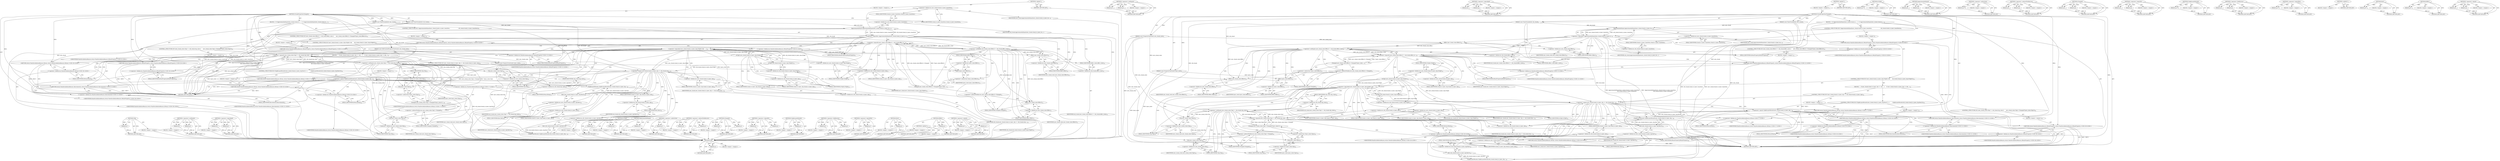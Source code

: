 digraph "&lt;operator&gt;.equals" {
vulnerable_224 [label=<(METHOD,Clip)>];
vulnerable_225 [label=<(PARAM,p1)>];
vulnerable_226 [label=<(BLOCK,&lt;empty&gt;,&lt;empty&gt;)>];
vulnerable_227 [label=<(METHOD_RETURN,ANY)>];
vulnerable_179 [label=<(METHOD,&lt;operator&gt;.notEquals)>];
vulnerable_180 [label=<(PARAM,p1)>];
vulnerable_181 [label=<(PARAM,p2)>];
vulnerable_182 [label=<(BLOCK,&lt;empty&gt;,&lt;empty&gt;)>];
vulnerable_183 [label=<(METHOD_RETURN,ANY)>];
vulnerable_202 [label=<(METHOD,&lt;operator&gt;.logicalAnd)>];
vulnerable_203 [label=<(PARAM,p1)>];
vulnerable_204 [label=<(PARAM,p2)>];
vulnerable_205 [label=<(BLOCK,&lt;empty&gt;,&lt;empty&gt;)>];
vulnerable_206 [label=<(METHOD_RETURN,ANY)>];
vulnerable_6 [label=<(METHOD,&lt;global&gt;)<SUB>1</SUB>>];
vulnerable_7 [label=<(BLOCK,&lt;empty&gt;,&lt;empty&gt;)<SUB>1</SUB>>];
vulnerable_8 [label=<(METHOD,ChunkPropertiesChanged)<SUB>1</SUB>>];
vulnerable_9 [label=<(PARAM,const RefCountedPropertyTreeState&amp; new_chunk_state)<SUB>2</SUB>>];
vulnerable_10 [label=<(PARAM,const PaintChunkInfo&amp; new_chunk)<SUB>3</SUB>>];
vulnerable_11 [label=<(PARAM,const PaintChunkInfo&amp; old_chunk)<SUB>4</SUB>>];
vulnerable_12 [label=<(PARAM,const PropertyTreeState&amp; layer_state)<SUB>5</SUB>>];
vulnerable_13 [label=<(BLOCK,{
  if (!ApproximatelyEqual(new_chunk.chunk_to_...,{
  if (!ApproximatelyEqual(new_chunk.chunk_to_...)<SUB>5</SUB>>];
vulnerable_14 [label=<(CONTROL_STRUCTURE,IF,if (!ApproximatelyEqual(new_chunk.chunk_to_layer_transform,
                          old_chunk.chunk_to_layer_transform)))<SUB>6</SUB>>];
vulnerable_15 [label=<(&lt;operator&gt;.logicalNot,!ApproximatelyEqual(new_chunk.chunk_to_layer_tr...)<SUB>6</SUB>>];
vulnerable_16 [label=<(ApproximatelyEqual,ApproximatelyEqual(new_chunk.chunk_to_layer_tra...)<SUB>6</SUB>>];
vulnerable_17 [label=<(&lt;operator&gt;.fieldAccess,new_chunk.chunk_to_layer_transform)<SUB>6</SUB>>];
vulnerable_18 [label=<(IDENTIFIER,new_chunk,ApproximatelyEqual(new_chunk.chunk_to_layer_tra...)<SUB>6</SUB>>];
vulnerable_19 [label=<(FIELD_IDENTIFIER,chunk_to_layer_transform,chunk_to_layer_transform)<SUB>6</SUB>>];
vulnerable_20 [label=<(&lt;operator&gt;.fieldAccess,old_chunk.chunk_to_layer_transform)<SUB>7</SUB>>];
vulnerable_21 [label=<(IDENTIFIER,old_chunk,ApproximatelyEqual(new_chunk.chunk_to_layer_tra...)<SUB>7</SUB>>];
vulnerable_22 [label=<(FIELD_IDENTIFIER,chunk_to_layer_transform,chunk_to_layer_transform)<SUB>7</SUB>>];
vulnerable_23 [label=<(BLOCK,&lt;empty&gt;,&lt;empty&gt;)<SUB>8</SUB>>];
vulnerable_24 [label="<(RETURN,return PaintInvalidationReason::kPaintProperty;,return PaintInvalidationReason::kPaintProperty;)<SUB>8</SUB>>"];
vulnerable_25 [label="<(&lt;operator&gt;.fieldAccess,PaintInvalidationReason::kPaintProperty)<SUB>8</SUB>>"];
vulnerable_26 [label="<(IDENTIFIER,PaintInvalidationReason,return PaintInvalidationReason::kPaintProperty;)<SUB>8</SUB>>"];
vulnerable_27 [label=<(FIELD_IDENTIFIER,kPaintProperty,kPaintProperty)<SUB>8</SUB>>];
vulnerable_28 [label=<(CONTROL_STRUCTURE,IF,if (new_chunk_state.Effect() != old_chunk.effect_state ||
      new_chunk_state.Effect()-&gt;Changed(*layer_state.Effect())))<SUB>10</SUB>>];
vulnerable_29 [label=<(&lt;operator&gt;.logicalOr,new_chunk_state.Effect() != old_chunk.effect_st...)<SUB>10</SUB>>];
vulnerable_30 [label=<(&lt;operator&gt;.notEquals,new_chunk_state.Effect() != old_chunk.effect_state)<SUB>10</SUB>>];
vulnerable_31 [label=<(Effect,new_chunk_state.Effect())<SUB>10</SUB>>];
vulnerable_32 [label=<(&lt;operator&gt;.fieldAccess,new_chunk_state.Effect)<SUB>10</SUB>>];
vulnerable_33 [label=<(IDENTIFIER,new_chunk_state,new_chunk_state.Effect())<SUB>10</SUB>>];
vulnerable_34 [label=<(FIELD_IDENTIFIER,Effect,Effect)<SUB>10</SUB>>];
vulnerable_35 [label=<(&lt;operator&gt;.fieldAccess,old_chunk.effect_state)<SUB>10</SUB>>];
vulnerable_36 [label=<(IDENTIFIER,old_chunk,new_chunk_state.Effect() != old_chunk.effect_state)<SUB>10</SUB>>];
vulnerable_37 [label=<(FIELD_IDENTIFIER,effect_state,effect_state)<SUB>10</SUB>>];
vulnerable_38 [label=<(Changed,new_chunk_state.Effect()-&gt;Changed(*layer_state....)<SUB>11</SUB>>];
vulnerable_39 [label=<(&lt;operator&gt;.indirectFieldAccess,new_chunk_state.Effect()-&gt;Changed)<SUB>11</SUB>>];
vulnerable_40 [label=<(Effect,new_chunk_state.Effect())<SUB>11</SUB>>];
vulnerable_41 [label=<(&lt;operator&gt;.fieldAccess,new_chunk_state.Effect)<SUB>11</SUB>>];
vulnerable_42 [label=<(IDENTIFIER,new_chunk_state,new_chunk_state.Effect())<SUB>11</SUB>>];
vulnerable_43 [label=<(FIELD_IDENTIFIER,Effect,Effect)<SUB>11</SUB>>];
vulnerable_44 [label=<(FIELD_IDENTIFIER,Changed,Changed)<SUB>11</SUB>>];
vulnerable_45 [label=<(&lt;operator&gt;.indirection,*layer_state.Effect())<SUB>11</SUB>>];
vulnerable_46 [label=<(Effect,layer_state.Effect())<SUB>11</SUB>>];
vulnerable_47 [label=<(&lt;operator&gt;.fieldAccess,layer_state.Effect)<SUB>11</SUB>>];
vulnerable_48 [label=<(IDENTIFIER,layer_state,layer_state.Effect())<SUB>11</SUB>>];
vulnerable_49 [label=<(FIELD_IDENTIFIER,Effect,Effect)<SUB>11</SUB>>];
vulnerable_50 [label=<(BLOCK,&lt;empty&gt;,&lt;empty&gt;)<SUB>12</SUB>>];
vulnerable_51 [label="<(RETURN,return PaintInvalidationReason::kPaintProperty;,return PaintInvalidationReason::kPaintProperty;)<SUB>12</SUB>>"];
vulnerable_52 [label="<(&lt;operator&gt;.fieldAccess,PaintInvalidationReason::kPaintProperty)<SUB>12</SUB>>"];
vulnerable_53 [label="<(IDENTIFIER,PaintInvalidationReason,return PaintInvalidationReason::kPaintProperty;)<SUB>12</SUB>>"];
vulnerable_54 [label=<(FIELD_IDENTIFIER,kPaintProperty,kPaintProperty)<SUB>12</SUB>>];
vulnerable_55 [label=<(CONTROL_STRUCTURE,IF,if (new_chunk.chunk_to_layer_clip.IsTight() &amp;&amp;
      old_chunk.chunk_to_layer_clip.IsTight()))<SUB>14</SUB>>];
vulnerable_56 [label=<(&lt;operator&gt;.logicalAnd,new_chunk.chunk_to_layer_clip.IsTight() &amp;&amp;
    ...)<SUB>14</SUB>>];
vulnerable_57 [label=<(IsTight,new_chunk.chunk_to_layer_clip.IsTight())<SUB>14</SUB>>];
vulnerable_58 [label=<(&lt;operator&gt;.fieldAccess,new_chunk.chunk_to_layer_clip.IsTight)<SUB>14</SUB>>];
vulnerable_59 [label=<(&lt;operator&gt;.fieldAccess,new_chunk.chunk_to_layer_clip)<SUB>14</SUB>>];
vulnerable_60 [label=<(IDENTIFIER,new_chunk,new_chunk.chunk_to_layer_clip.IsTight())<SUB>14</SUB>>];
vulnerable_61 [label=<(FIELD_IDENTIFIER,chunk_to_layer_clip,chunk_to_layer_clip)<SUB>14</SUB>>];
vulnerable_62 [label=<(FIELD_IDENTIFIER,IsTight,IsTight)<SUB>14</SUB>>];
vulnerable_63 [label=<(IsTight,old_chunk.chunk_to_layer_clip.IsTight())<SUB>15</SUB>>];
vulnerable_64 [label=<(&lt;operator&gt;.fieldAccess,old_chunk.chunk_to_layer_clip.IsTight)<SUB>15</SUB>>];
vulnerable_65 [label=<(&lt;operator&gt;.fieldAccess,old_chunk.chunk_to_layer_clip)<SUB>15</SUB>>];
vulnerable_66 [label=<(IDENTIFIER,old_chunk,old_chunk.chunk_to_layer_clip.IsTight())<SUB>15</SUB>>];
vulnerable_67 [label=<(FIELD_IDENTIFIER,chunk_to_layer_clip,chunk_to_layer_clip)<SUB>15</SUB>>];
vulnerable_68 [label=<(FIELD_IDENTIFIER,IsTight,IsTight)<SUB>15</SUB>>];
vulnerable_69 [label=<(BLOCK,{
    if (new_chunk.chunk_to_layer_clip == old_...,{
    if (new_chunk.chunk_to_layer_clip == old_...)<SUB>15</SUB>>];
vulnerable_70 [label=<(CONTROL_STRUCTURE,IF,if (new_chunk.chunk_to_layer_clip == old_chunk.chunk_to_layer_clip))<SUB>16</SUB>>];
vulnerable_71 [label=<(&lt;operator&gt;.equals,new_chunk.chunk_to_layer_clip == old_chunk.chun...)<SUB>16</SUB>>];
vulnerable_72 [label=<(&lt;operator&gt;.fieldAccess,new_chunk.chunk_to_layer_clip)<SUB>16</SUB>>];
vulnerable_73 [label=<(IDENTIFIER,new_chunk,new_chunk.chunk_to_layer_clip == old_chunk.chun...)<SUB>16</SUB>>];
vulnerable_74 [label=<(FIELD_IDENTIFIER,chunk_to_layer_clip,chunk_to_layer_clip)<SUB>16</SUB>>];
vulnerable_75 [label=<(&lt;operator&gt;.fieldAccess,old_chunk.chunk_to_layer_clip)<SUB>16</SUB>>];
vulnerable_76 [label=<(IDENTIFIER,old_chunk,new_chunk.chunk_to_layer_clip == old_chunk.chun...)<SUB>16</SUB>>];
vulnerable_77 [label=<(FIELD_IDENTIFIER,chunk_to_layer_clip,chunk_to_layer_clip)<SUB>16</SUB>>];
vulnerable_78 [label=<(BLOCK,&lt;empty&gt;,&lt;empty&gt;)<SUB>17</SUB>>];
vulnerable_79 [label="<(RETURN,return PaintInvalidationReason::kNone;,return PaintInvalidationReason::kNone;)<SUB>17</SUB>>"];
vulnerable_80 [label="<(&lt;operator&gt;.fieldAccess,PaintInvalidationReason::kNone)<SUB>17</SUB>>"];
vulnerable_81 [label="<(IDENTIFIER,PaintInvalidationReason,return PaintInvalidationReason::kNone;)<SUB>17</SUB>>"];
vulnerable_82 [label=<(FIELD_IDENTIFIER,kNone,kNone)<SUB>17</SUB>>];
vulnerable_83 [label=<(CONTROL_STRUCTURE,IF,if (ClipByLayerBounds(new_chunk.chunk_to_layer_clip.Rect()) ==
        ClipByLayerBounds(old_chunk.chunk_to_layer_clip.Rect())))<SUB>18</SUB>>];
vulnerable_84 [label=<(&lt;operator&gt;.equals,ClipByLayerBounds(new_chunk.chunk_to_layer_clip...)<SUB>18</SUB>>];
vulnerable_85 [label=<(ClipByLayerBounds,ClipByLayerBounds(new_chunk.chunk_to_layer_clip...)<SUB>18</SUB>>];
vulnerable_86 [label=<(Rect,new_chunk.chunk_to_layer_clip.Rect())<SUB>18</SUB>>];
vulnerable_87 [label=<(&lt;operator&gt;.fieldAccess,new_chunk.chunk_to_layer_clip.Rect)<SUB>18</SUB>>];
vulnerable_88 [label=<(&lt;operator&gt;.fieldAccess,new_chunk.chunk_to_layer_clip)<SUB>18</SUB>>];
vulnerable_89 [label=<(IDENTIFIER,new_chunk,new_chunk.chunk_to_layer_clip.Rect())<SUB>18</SUB>>];
vulnerable_90 [label=<(FIELD_IDENTIFIER,chunk_to_layer_clip,chunk_to_layer_clip)<SUB>18</SUB>>];
vulnerable_91 [label=<(FIELD_IDENTIFIER,Rect,Rect)<SUB>18</SUB>>];
vulnerable_92 [label=<(ClipByLayerBounds,ClipByLayerBounds(old_chunk.chunk_to_layer_clip...)<SUB>19</SUB>>];
vulnerable_93 [label=<(Rect,old_chunk.chunk_to_layer_clip.Rect())<SUB>19</SUB>>];
vulnerable_94 [label=<(&lt;operator&gt;.fieldAccess,old_chunk.chunk_to_layer_clip.Rect)<SUB>19</SUB>>];
vulnerable_95 [label=<(&lt;operator&gt;.fieldAccess,old_chunk.chunk_to_layer_clip)<SUB>19</SUB>>];
vulnerable_96 [label=<(IDENTIFIER,old_chunk,old_chunk.chunk_to_layer_clip.Rect())<SUB>19</SUB>>];
vulnerable_97 [label=<(FIELD_IDENTIFIER,chunk_to_layer_clip,chunk_to_layer_clip)<SUB>19</SUB>>];
vulnerable_98 [label=<(FIELD_IDENTIFIER,Rect,Rect)<SUB>19</SUB>>];
vulnerable_99 [label=<(BLOCK,&lt;empty&gt;,&lt;empty&gt;)<SUB>20</SUB>>];
vulnerable_100 [label="<(RETURN,return PaintInvalidationReason::kNone;,return PaintInvalidationReason::kNone;)<SUB>20</SUB>>"];
vulnerable_101 [label="<(&lt;operator&gt;.fieldAccess,PaintInvalidationReason::kNone)<SUB>20</SUB>>"];
vulnerable_102 [label="<(IDENTIFIER,PaintInvalidationReason,return PaintInvalidationReason::kNone;)<SUB>20</SUB>>"];
vulnerable_103 [label=<(FIELD_IDENTIFIER,kNone,kNone)<SUB>20</SUB>>];
vulnerable_104 [label="<(RETURN,return PaintInvalidationReason::kIncremental;,return PaintInvalidationReason::kIncremental;)<SUB>21</SUB>>"];
vulnerable_105 [label="<(&lt;operator&gt;.fieldAccess,PaintInvalidationReason::kIncremental)<SUB>21</SUB>>"];
vulnerable_106 [label="<(IDENTIFIER,PaintInvalidationReason,return PaintInvalidationReason::kIncremental;)<SUB>21</SUB>>"];
vulnerable_107 [label=<(FIELD_IDENTIFIER,kIncremental,kIncremental)<SUB>21</SUB>>];
vulnerable_108 [label=<(CONTROL_STRUCTURE,IF,if (new_chunk_state.Clip() != old_chunk.clip_state ||
      new_chunk_state.Clip()-&gt;Changed(*layer_state.Clip())))<SUB>24</SUB>>];
vulnerable_109 [label=<(&lt;operator&gt;.logicalOr,new_chunk_state.Clip() != old_chunk.clip_state ...)<SUB>24</SUB>>];
vulnerable_110 [label=<(&lt;operator&gt;.notEquals,new_chunk_state.Clip() != old_chunk.clip_state)<SUB>24</SUB>>];
vulnerable_111 [label=<(Clip,new_chunk_state.Clip())<SUB>24</SUB>>];
vulnerable_112 [label=<(&lt;operator&gt;.fieldAccess,new_chunk_state.Clip)<SUB>24</SUB>>];
vulnerable_113 [label=<(IDENTIFIER,new_chunk_state,new_chunk_state.Clip())<SUB>24</SUB>>];
vulnerable_114 [label=<(FIELD_IDENTIFIER,Clip,Clip)<SUB>24</SUB>>];
vulnerable_115 [label=<(&lt;operator&gt;.fieldAccess,old_chunk.clip_state)<SUB>24</SUB>>];
vulnerable_116 [label=<(IDENTIFIER,old_chunk,new_chunk_state.Clip() != old_chunk.clip_state)<SUB>24</SUB>>];
vulnerable_117 [label=<(FIELD_IDENTIFIER,clip_state,clip_state)<SUB>24</SUB>>];
vulnerable_118 [label=<(Changed,new_chunk_state.Clip()-&gt;Changed(*layer_state.Cl...)<SUB>25</SUB>>];
vulnerable_119 [label=<(&lt;operator&gt;.indirectFieldAccess,new_chunk_state.Clip()-&gt;Changed)<SUB>25</SUB>>];
vulnerable_120 [label=<(Clip,new_chunk_state.Clip())<SUB>25</SUB>>];
vulnerable_121 [label=<(&lt;operator&gt;.fieldAccess,new_chunk_state.Clip)<SUB>25</SUB>>];
vulnerable_122 [label=<(IDENTIFIER,new_chunk_state,new_chunk_state.Clip())<SUB>25</SUB>>];
vulnerable_123 [label=<(FIELD_IDENTIFIER,Clip,Clip)<SUB>25</SUB>>];
vulnerable_124 [label=<(FIELD_IDENTIFIER,Changed,Changed)<SUB>25</SUB>>];
vulnerable_125 [label=<(&lt;operator&gt;.indirection,*layer_state.Clip())<SUB>25</SUB>>];
vulnerable_126 [label=<(Clip,layer_state.Clip())<SUB>25</SUB>>];
vulnerable_127 [label=<(&lt;operator&gt;.fieldAccess,layer_state.Clip)<SUB>25</SUB>>];
vulnerable_128 [label=<(IDENTIFIER,layer_state,layer_state.Clip())<SUB>25</SUB>>];
vulnerable_129 [label=<(FIELD_IDENTIFIER,Clip,Clip)<SUB>25</SUB>>];
vulnerable_130 [label=<(BLOCK,&lt;empty&gt;,&lt;empty&gt;)<SUB>26</SUB>>];
vulnerable_131 [label="<(RETURN,return PaintInvalidationReason::kPaintProperty;,return PaintInvalidationReason::kPaintProperty;)<SUB>26</SUB>>"];
vulnerable_132 [label="<(&lt;operator&gt;.fieldAccess,PaintInvalidationReason::kPaintProperty)<SUB>26</SUB>>"];
vulnerable_133 [label="<(IDENTIFIER,PaintInvalidationReason,return PaintInvalidationReason::kPaintProperty;)<SUB>26</SUB>>"];
vulnerable_134 [label=<(FIELD_IDENTIFIER,kPaintProperty,kPaintProperty)<SUB>26</SUB>>];
vulnerable_135 [label="<(RETURN,return PaintInvalidationReason::kNone;,return PaintInvalidationReason::kNone;)<SUB>28</SUB>>"];
vulnerable_136 [label="<(&lt;operator&gt;.fieldAccess,PaintInvalidationReason::kNone)<SUB>28</SUB>>"];
vulnerable_137 [label="<(IDENTIFIER,PaintInvalidationReason,return PaintInvalidationReason::kNone;)<SUB>28</SUB>>"];
vulnerable_138 [label=<(FIELD_IDENTIFIER,kNone,kNone)<SUB>28</SUB>>];
vulnerable_139 [label=<(METHOD_RETURN,ANY)<SUB>1</SUB>>];
vulnerable_141 [label=<(METHOD_RETURN,ANY)<SUB>1</SUB>>];
vulnerable_207 [label=<(METHOD,IsTight)>];
vulnerable_208 [label=<(PARAM,p1)>];
vulnerable_209 [label=<(BLOCK,&lt;empty&gt;,&lt;empty&gt;)>];
vulnerable_210 [label=<(METHOD_RETURN,ANY)>];
vulnerable_164 [label=<(METHOD,ApproximatelyEqual)>];
vulnerable_165 [label=<(PARAM,p1)>];
vulnerable_166 [label=<(PARAM,p2)>];
vulnerable_167 [label=<(BLOCK,&lt;empty&gt;,&lt;empty&gt;)>];
vulnerable_168 [label=<(METHOD_RETURN,ANY)>];
vulnerable_198 [label=<(METHOD,&lt;operator&gt;.indirection)>];
vulnerable_199 [label=<(PARAM,p1)>];
vulnerable_200 [label=<(BLOCK,&lt;empty&gt;,&lt;empty&gt;)>];
vulnerable_201 [label=<(METHOD_RETURN,ANY)>];
vulnerable_193 [label=<(METHOD,&lt;operator&gt;.indirectFieldAccess)>];
vulnerable_194 [label=<(PARAM,p1)>];
vulnerable_195 [label=<(PARAM,p2)>];
vulnerable_196 [label=<(BLOCK,&lt;empty&gt;,&lt;empty&gt;)>];
vulnerable_197 [label=<(METHOD_RETURN,ANY)>];
vulnerable_188 [label=<(METHOD,Changed)>];
vulnerable_189 [label=<(PARAM,p1)>];
vulnerable_190 [label=<(PARAM,p2)>];
vulnerable_191 [label=<(BLOCK,&lt;empty&gt;,&lt;empty&gt;)>];
vulnerable_192 [label=<(METHOD_RETURN,ANY)>];
vulnerable_174 [label=<(METHOD,&lt;operator&gt;.logicalOr)>];
vulnerable_175 [label=<(PARAM,p1)>];
vulnerable_176 [label=<(PARAM,p2)>];
vulnerable_177 [label=<(BLOCK,&lt;empty&gt;,&lt;empty&gt;)>];
vulnerable_178 [label=<(METHOD_RETURN,ANY)>];
vulnerable_216 [label=<(METHOD,ClipByLayerBounds)>];
vulnerable_217 [label=<(PARAM,p1)>];
vulnerable_218 [label=<(BLOCK,&lt;empty&gt;,&lt;empty&gt;)>];
vulnerable_219 [label=<(METHOD_RETURN,ANY)>];
vulnerable_169 [label=<(METHOD,&lt;operator&gt;.fieldAccess)>];
vulnerable_170 [label=<(PARAM,p1)>];
vulnerable_171 [label=<(PARAM,p2)>];
vulnerable_172 [label=<(BLOCK,&lt;empty&gt;,&lt;empty&gt;)>];
vulnerable_173 [label=<(METHOD_RETURN,ANY)>];
vulnerable_160 [label=<(METHOD,&lt;operator&gt;.logicalNot)>];
vulnerable_161 [label=<(PARAM,p1)>];
vulnerable_162 [label=<(BLOCK,&lt;empty&gt;,&lt;empty&gt;)>];
vulnerable_163 [label=<(METHOD_RETURN,ANY)>];
vulnerable_154 [label=<(METHOD,&lt;global&gt;)<SUB>1</SUB>>];
vulnerable_155 [label=<(BLOCK,&lt;empty&gt;,&lt;empty&gt;)>];
vulnerable_156 [label=<(METHOD_RETURN,ANY)>];
vulnerable_220 [label=<(METHOD,Rect)>];
vulnerable_221 [label=<(PARAM,p1)>];
vulnerable_222 [label=<(BLOCK,&lt;empty&gt;,&lt;empty&gt;)>];
vulnerable_223 [label=<(METHOD_RETURN,ANY)>];
vulnerable_184 [label=<(METHOD,Effect)>];
vulnerable_185 [label=<(PARAM,p1)>];
vulnerable_186 [label=<(BLOCK,&lt;empty&gt;,&lt;empty&gt;)>];
vulnerable_187 [label=<(METHOD_RETURN,ANY)>];
vulnerable_211 [label=<(METHOD,&lt;operator&gt;.equals)>];
vulnerable_212 [label=<(PARAM,p1)>];
vulnerable_213 [label=<(PARAM,p2)>];
vulnerable_214 [label=<(BLOCK,&lt;empty&gt;,&lt;empty&gt;)>];
vulnerable_215 [label=<(METHOD_RETURN,ANY)>];
fixed_222 [label=<(METHOD,Clip)>];
fixed_223 [label=<(PARAM,p1)>];
fixed_224 [label=<(BLOCK,&lt;empty&gt;,&lt;empty&gt;)>];
fixed_225 [label=<(METHOD_RETURN,ANY)>];
fixed_177 [label=<(METHOD,&lt;operator&gt;.notEquals)>];
fixed_178 [label=<(PARAM,p1)>];
fixed_179 [label=<(PARAM,p2)>];
fixed_180 [label=<(BLOCK,&lt;empty&gt;,&lt;empty&gt;)>];
fixed_181 [label=<(METHOD_RETURN,ANY)>];
fixed_200 [label=<(METHOD,&lt;operator&gt;.logicalAnd)>];
fixed_201 [label=<(PARAM,p1)>];
fixed_202 [label=<(PARAM,p2)>];
fixed_203 [label=<(BLOCK,&lt;empty&gt;,&lt;empty&gt;)>];
fixed_204 [label=<(METHOD_RETURN,ANY)>];
fixed_6 [label=<(METHOD,&lt;global&gt;)<SUB>1</SUB>>];
fixed_7 [label=<(BLOCK,&lt;empty&gt;,&lt;empty&gt;)<SUB>1</SUB>>];
fixed_8 [label=<(METHOD,ChunkPropertiesChanged)<SUB>1</SUB>>];
fixed_9 [label=<(PARAM,const PropertyTreeState&amp; new_chunk_state)<SUB>2</SUB>>];
fixed_10 [label=<(PARAM,const PaintChunkInfo&amp; new_chunk)<SUB>3</SUB>>];
fixed_11 [label=<(PARAM,const PaintChunkInfo&amp; old_chunk)<SUB>4</SUB>>];
fixed_12 [label=<(PARAM,const PropertyTreeState&amp; layer_state)<SUB>5</SUB>>];
fixed_13 [label=<(BLOCK,{
  if (!ApproximatelyEqual(new_chunk.chunk_to_...,{
  if (!ApproximatelyEqual(new_chunk.chunk_to_...)<SUB>5</SUB>>];
fixed_14 [label=<(CONTROL_STRUCTURE,IF,if (!ApproximatelyEqual(new_chunk.chunk_to_layer_transform,
                          old_chunk.chunk_to_layer_transform)))<SUB>6</SUB>>];
fixed_15 [label=<(&lt;operator&gt;.logicalNot,!ApproximatelyEqual(new_chunk.chunk_to_layer_tr...)<SUB>6</SUB>>];
fixed_16 [label=<(ApproximatelyEqual,ApproximatelyEqual(new_chunk.chunk_to_layer_tra...)<SUB>6</SUB>>];
fixed_17 [label=<(&lt;operator&gt;.fieldAccess,new_chunk.chunk_to_layer_transform)<SUB>6</SUB>>];
fixed_18 [label=<(IDENTIFIER,new_chunk,ApproximatelyEqual(new_chunk.chunk_to_layer_tra...)<SUB>6</SUB>>];
fixed_19 [label=<(FIELD_IDENTIFIER,chunk_to_layer_transform,chunk_to_layer_transform)<SUB>6</SUB>>];
fixed_20 [label=<(&lt;operator&gt;.fieldAccess,old_chunk.chunk_to_layer_transform)<SUB>7</SUB>>];
fixed_21 [label=<(IDENTIFIER,old_chunk,ApproximatelyEqual(new_chunk.chunk_to_layer_tra...)<SUB>7</SUB>>];
fixed_22 [label=<(FIELD_IDENTIFIER,chunk_to_layer_transform,chunk_to_layer_transform)<SUB>7</SUB>>];
fixed_23 [label=<(BLOCK,&lt;empty&gt;,&lt;empty&gt;)<SUB>8</SUB>>];
fixed_24 [label="<(RETURN,return PaintInvalidationReason::kPaintProperty;,return PaintInvalidationReason::kPaintProperty;)<SUB>8</SUB>>"];
fixed_25 [label="<(&lt;operator&gt;.fieldAccess,PaintInvalidationReason::kPaintProperty)<SUB>8</SUB>>"];
fixed_26 [label="<(IDENTIFIER,PaintInvalidationReason,return PaintInvalidationReason::kPaintProperty;)<SUB>8</SUB>>"];
fixed_27 [label=<(FIELD_IDENTIFIER,kPaintProperty,kPaintProperty)<SUB>8</SUB>>];
fixed_28 [label=<(CONTROL_STRUCTURE,IF,if (new_chunk_state.Effect() != old_chunk.effect_state ||
      new_chunk_state.Effect()-&gt;Changed(*layer_state.Effect())))<SUB>10</SUB>>];
fixed_29 [label=<(&lt;operator&gt;.logicalOr,new_chunk_state.Effect() != old_chunk.effect_st...)<SUB>10</SUB>>];
fixed_30 [label=<(&lt;operator&gt;.notEquals,new_chunk_state.Effect() != old_chunk.effect_state)<SUB>10</SUB>>];
fixed_31 [label=<(Effect,new_chunk_state.Effect())<SUB>10</SUB>>];
fixed_32 [label=<(&lt;operator&gt;.fieldAccess,new_chunk_state.Effect)<SUB>10</SUB>>];
fixed_33 [label=<(IDENTIFIER,new_chunk_state,new_chunk_state.Effect())<SUB>10</SUB>>];
fixed_34 [label=<(FIELD_IDENTIFIER,Effect,Effect)<SUB>10</SUB>>];
fixed_35 [label=<(&lt;operator&gt;.fieldAccess,old_chunk.effect_state)<SUB>10</SUB>>];
fixed_36 [label=<(IDENTIFIER,old_chunk,new_chunk_state.Effect() != old_chunk.effect_state)<SUB>10</SUB>>];
fixed_37 [label=<(FIELD_IDENTIFIER,effect_state,effect_state)<SUB>10</SUB>>];
fixed_38 [label=<(Changed,new_chunk_state.Effect()-&gt;Changed(*layer_state....)<SUB>11</SUB>>];
fixed_39 [label=<(&lt;operator&gt;.indirectFieldAccess,new_chunk_state.Effect()-&gt;Changed)<SUB>11</SUB>>];
fixed_40 [label=<(Effect,new_chunk_state.Effect())<SUB>11</SUB>>];
fixed_41 [label=<(&lt;operator&gt;.fieldAccess,new_chunk_state.Effect)<SUB>11</SUB>>];
fixed_42 [label=<(IDENTIFIER,new_chunk_state,new_chunk_state.Effect())<SUB>11</SUB>>];
fixed_43 [label=<(FIELD_IDENTIFIER,Effect,Effect)<SUB>11</SUB>>];
fixed_44 [label=<(FIELD_IDENTIFIER,Changed,Changed)<SUB>11</SUB>>];
fixed_45 [label=<(&lt;operator&gt;.indirection,*layer_state.Effect())<SUB>11</SUB>>];
fixed_46 [label=<(Effect,layer_state.Effect())<SUB>11</SUB>>];
fixed_47 [label=<(&lt;operator&gt;.fieldAccess,layer_state.Effect)<SUB>11</SUB>>];
fixed_48 [label=<(IDENTIFIER,layer_state,layer_state.Effect())<SUB>11</SUB>>];
fixed_49 [label=<(FIELD_IDENTIFIER,Effect,Effect)<SUB>11</SUB>>];
fixed_50 [label=<(BLOCK,&lt;empty&gt;,&lt;empty&gt;)<SUB>12</SUB>>];
fixed_51 [label="<(RETURN,return PaintInvalidationReason::kPaintProperty;,return PaintInvalidationReason::kPaintProperty;)<SUB>12</SUB>>"];
fixed_52 [label="<(&lt;operator&gt;.fieldAccess,PaintInvalidationReason::kPaintProperty)<SUB>12</SUB>>"];
fixed_53 [label="<(IDENTIFIER,PaintInvalidationReason,return PaintInvalidationReason::kPaintProperty;)<SUB>12</SUB>>"];
fixed_54 [label=<(FIELD_IDENTIFIER,kPaintProperty,kPaintProperty)<SUB>12</SUB>>];
fixed_55 [label=<(CONTROL_STRUCTURE,IF,if (new_chunk.chunk_to_layer_clip.IsTight() &amp;&amp;
      old_chunk.chunk_to_layer_clip.IsTight()))<SUB>14</SUB>>];
fixed_56 [label=<(&lt;operator&gt;.logicalAnd,new_chunk.chunk_to_layer_clip.IsTight() &amp;&amp;
    ...)<SUB>14</SUB>>];
fixed_57 [label=<(IsTight,new_chunk.chunk_to_layer_clip.IsTight())<SUB>14</SUB>>];
fixed_58 [label=<(&lt;operator&gt;.fieldAccess,new_chunk.chunk_to_layer_clip.IsTight)<SUB>14</SUB>>];
fixed_59 [label=<(&lt;operator&gt;.fieldAccess,new_chunk.chunk_to_layer_clip)<SUB>14</SUB>>];
fixed_60 [label=<(IDENTIFIER,new_chunk,new_chunk.chunk_to_layer_clip.IsTight())<SUB>14</SUB>>];
fixed_61 [label=<(FIELD_IDENTIFIER,chunk_to_layer_clip,chunk_to_layer_clip)<SUB>14</SUB>>];
fixed_62 [label=<(FIELD_IDENTIFIER,IsTight,IsTight)<SUB>14</SUB>>];
fixed_63 [label=<(IsTight,old_chunk.chunk_to_layer_clip.IsTight())<SUB>15</SUB>>];
fixed_64 [label=<(&lt;operator&gt;.fieldAccess,old_chunk.chunk_to_layer_clip.IsTight)<SUB>15</SUB>>];
fixed_65 [label=<(&lt;operator&gt;.fieldAccess,old_chunk.chunk_to_layer_clip)<SUB>15</SUB>>];
fixed_66 [label=<(IDENTIFIER,old_chunk,old_chunk.chunk_to_layer_clip.IsTight())<SUB>15</SUB>>];
fixed_67 [label=<(FIELD_IDENTIFIER,chunk_to_layer_clip,chunk_to_layer_clip)<SUB>15</SUB>>];
fixed_68 [label=<(FIELD_IDENTIFIER,IsTight,IsTight)<SUB>15</SUB>>];
fixed_69 [label=<(BLOCK,{
    if (new_chunk.chunk_to_layer_clip == old_...,{
    if (new_chunk.chunk_to_layer_clip == old_...)<SUB>15</SUB>>];
fixed_70 [label=<(CONTROL_STRUCTURE,IF,if (new_chunk.chunk_to_layer_clip == old_chunk.chunk_to_layer_clip))<SUB>16</SUB>>];
fixed_71 [label=<(&lt;operator&gt;.equals,new_chunk.chunk_to_layer_clip == old_chunk.chun...)<SUB>16</SUB>>];
fixed_72 [label=<(&lt;operator&gt;.fieldAccess,new_chunk.chunk_to_layer_clip)<SUB>16</SUB>>];
fixed_73 [label=<(IDENTIFIER,new_chunk,new_chunk.chunk_to_layer_clip == old_chunk.chun...)<SUB>16</SUB>>];
fixed_74 [label=<(FIELD_IDENTIFIER,chunk_to_layer_clip,chunk_to_layer_clip)<SUB>16</SUB>>];
fixed_75 [label=<(&lt;operator&gt;.fieldAccess,old_chunk.chunk_to_layer_clip)<SUB>16</SUB>>];
fixed_76 [label=<(IDENTIFIER,old_chunk,new_chunk.chunk_to_layer_clip == old_chunk.chun...)<SUB>16</SUB>>];
fixed_77 [label=<(FIELD_IDENTIFIER,chunk_to_layer_clip,chunk_to_layer_clip)<SUB>16</SUB>>];
fixed_78 [label=<(BLOCK,&lt;empty&gt;,&lt;empty&gt;)<SUB>17</SUB>>];
fixed_79 [label="<(RETURN,return PaintInvalidationReason::kNone;,return PaintInvalidationReason::kNone;)<SUB>17</SUB>>"];
fixed_80 [label="<(&lt;operator&gt;.fieldAccess,PaintInvalidationReason::kNone)<SUB>17</SUB>>"];
fixed_81 [label="<(IDENTIFIER,PaintInvalidationReason,return PaintInvalidationReason::kNone;)<SUB>17</SUB>>"];
fixed_82 [label=<(FIELD_IDENTIFIER,kNone,kNone)<SUB>17</SUB>>];
fixed_83 [label=<(CONTROL_STRUCTURE,IF,if (ClipByLayerBounds(new_chunk.chunk_to_layer_clip.Rect()) ==
        ClipByLayerBounds(old_chunk.chunk_to_layer_clip.Rect())))<SUB>18</SUB>>];
fixed_84 [label=<(&lt;operator&gt;.equals,ClipByLayerBounds(new_chunk.chunk_to_layer_clip...)<SUB>18</SUB>>];
fixed_85 [label=<(ClipByLayerBounds,ClipByLayerBounds(new_chunk.chunk_to_layer_clip...)<SUB>18</SUB>>];
fixed_86 [label=<(Rect,new_chunk.chunk_to_layer_clip.Rect())<SUB>18</SUB>>];
fixed_87 [label=<(&lt;operator&gt;.fieldAccess,new_chunk.chunk_to_layer_clip.Rect)<SUB>18</SUB>>];
fixed_88 [label=<(&lt;operator&gt;.fieldAccess,new_chunk.chunk_to_layer_clip)<SUB>18</SUB>>];
fixed_89 [label=<(IDENTIFIER,new_chunk,new_chunk.chunk_to_layer_clip.Rect())<SUB>18</SUB>>];
fixed_90 [label=<(FIELD_IDENTIFIER,chunk_to_layer_clip,chunk_to_layer_clip)<SUB>18</SUB>>];
fixed_91 [label=<(FIELD_IDENTIFIER,Rect,Rect)<SUB>18</SUB>>];
fixed_92 [label=<(ClipByLayerBounds,ClipByLayerBounds(old_chunk.chunk_to_layer_clip...)<SUB>19</SUB>>];
fixed_93 [label=<(Rect,old_chunk.chunk_to_layer_clip.Rect())<SUB>19</SUB>>];
fixed_94 [label=<(&lt;operator&gt;.fieldAccess,old_chunk.chunk_to_layer_clip.Rect)<SUB>19</SUB>>];
fixed_95 [label=<(&lt;operator&gt;.fieldAccess,old_chunk.chunk_to_layer_clip)<SUB>19</SUB>>];
fixed_96 [label=<(IDENTIFIER,old_chunk,old_chunk.chunk_to_layer_clip.Rect())<SUB>19</SUB>>];
fixed_97 [label=<(FIELD_IDENTIFIER,chunk_to_layer_clip,chunk_to_layer_clip)<SUB>19</SUB>>];
fixed_98 [label=<(FIELD_IDENTIFIER,Rect,Rect)<SUB>19</SUB>>];
fixed_99 [label=<(BLOCK,&lt;empty&gt;,&lt;empty&gt;)<SUB>20</SUB>>];
fixed_100 [label="<(RETURN,return PaintInvalidationReason::kNone;,return PaintInvalidationReason::kNone;)<SUB>20</SUB>>"];
fixed_101 [label="<(&lt;operator&gt;.fieldAccess,PaintInvalidationReason::kNone)<SUB>20</SUB>>"];
fixed_102 [label="<(IDENTIFIER,PaintInvalidationReason,return PaintInvalidationReason::kNone;)<SUB>20</SUB>>"];
fixed_103 [label=<(FIELD_IDENTIFIER,kNone,kNone)<SUB>20</SUB>>];
fixed_104 [label="<(RETURN,return PaintInvalidationReason::kIncremental;,return PaintInvalidationReason::kIncremental;)<SUB>21</SUB>>"];
fixed_105 [label="<(&lt;operator&gt;.fieldAccess,PaintInvalidationReason::kIncremental)<SUB>21</SUB>>"];
fixed_106 [label="<(IDENTIFIER,PaintInvalidationReason,return PaintInvalidationReason::kIncremental;)<SUB>21</SUB>>"];
fixed_107 [label=<(FIELD_IDENTIFIER,kIncremental,kIncremental)<SUB>21</SUB>>];
fixed_108 [label=<(CONTROL_STRUCTURE,IF,if (new_chunk_state.Clip() != old_chunk.clip_state ||
      new_chunk_state.Clip()-&gt;Changed(*layer_state.Clip())))<SUB>24</SUB>>];
fixed_109 [label=<(&lt;operator&gt;.logicalOr,new_chunk_state.Clip() != old_chunk.clip_state ...)<SUB>24</SUB>>];
fixed_110 [label=<(&lt;operator&gt;.notEquals,new_chunk_state.Clip() != old_chunk.clip_state)<SUB>24</SUB>>];
fixed_111 [label=<(Clip,new_chunk_state.Clip())<SUB>24</SUB>>];
fixed_112 [label=<(&lt;operator&gt;.fieldAccess,new_chunk_state.Clip)<SUB>24</SUB>>];
fixed_113 [label=<(IDENTIFIER,new_chunk_state,new_chunk_state.Clip())<SUB>24</SUB>>];
fixed_114 [label=<(FIELD_IDENTIFIER,Clip,Clip)<SUB>24</SUB>>];
fixed_115 [label=<(&lt;operator&gt;.fieldAccess,old_chunk.clip_state)<SUB>24</SUB>>];
fixed_116 [label=<(IDENTIFIER,old_chunk,new_chunk_state.Clip() != old_chunk.clip_state)<SUB>24</SUB>>];
fixed_117 [label=<(FIELD_IDENTIFIER,clip_state,clip_state)<SUB>24</SUB>>];
fixed_118 [label=<(Changed,new_chunk_state.Clip()-&gt;Changed(*layer_state.Cl...)<SUB>25</SUB>>];
fixed_119 [label=<(&lt;operator&gt;.indirectFieldAccess,new_chunk_state.Clip()-&gt;Changed)<SUB>25</SUB>>];
fixed_120 [label=<(Clip,new_chunk_state.Clip())<SUB>25</SUB>>];
fixed_121 [label=<(&lt;operator&gt;.fieldAccess,new_chunk_state.Clip)<SUB>25</SUB>>];
fixed_122 [label=<(IDENTIFIER,new_chunk_state,new_chunk_state.Clip())<SUB>25</SUB>>];
fixed_123 [label=<(FIELD_IDENTIFIER,Clip,Clip)<SUB>25</SUB>>];
fixed_124 [label=<(FIELD_IDENTIFIER,Changed,Changed)<SUB>25</SUB>>];
fixed_125 [label=<(&lt;operator&gt;.indirection,*layer_state.Clip())<SUB>25</SUB>>];
fixed_126 [label=<(Clip,layer_state.Clip())<SUB>25</SUB>>];
fixed_127 [label=<(&lt;operator&gt;.fieldAccess,layer_state.Clip)<SUB>25</SUB>>];
fixed_128 [label=<(IDENTIFIER,layer_state,layer_state.Clip())<SUB>25</SUB>>];
fixed_129 [label=<(FIELD_IDENTIFIER,Clip,Clip)<SUB>25</SUB>>];
fixed_130 [label=<(BLOCK,&lt;empty&gt;,&lt;empty&gt;)<SUB>26</SUB>>];
fixed_131 [label="<(RETURN,return PaintInvalidationReason::kPaintProperty;,return PaintInvalidationReason::kPaintProperty;)<SUB>26</SUB>>"];
fixed_132 [label="<(&lt;operator&gt;.fieldAccess,PaintInvalidationReason::kPaintProperty)<SUB>26</SUB>>"];
fixed_133 [label="<(IDENTIFIER,PaintInvalidationReason,return PaintInvalidationReason::kPaintProperty;)<SUB>26</SUB>>"];
fixed_134 [label=<(FIELD_IDENTIFIER,kPaintProperty,kPaintProperty)<SUB>26</SUB>>];
fixed_135 [label="<(RETURN,return PaintInvalidationReason::kNone;,return PaintInvalidationReason::kNone;)<SUB>28</SUB>>"];
fixed_136 [label="<(&lt;operator&gt;.fieldAccess,PaintInvalidationReason::kNone)<SUB>28</SUB>>"];
fixed_137 [label="<(IDENTIFIER,PaintInvalidationReason,return PaintInvalidationReason::kNone;)<SUB>28</SUB>>"];
fixed_138 [label=<(FIELD_IDENTIFIER,kNone,kNone)<SUB>28</SUB>>];
fixed_139 [label=<(METHOD_RETURN,ANY)<SUB>1</SUB>>];
fixed_141 [label=<(METHOD_RETURN,ANY)<SUB>1</SUB>>];
fixed_205 [label=<(METHOD,IsTight)>];
fixed_206 [label=<(PARAM,p1)>];
fixed_207 [label=<(BLOCK,&lt;empty&gt;,&lt;empty&gt;)>];
fixed_208 [label=<(METHOD_RETURN,ANY)>];
fixed_162 [label=<(METHOD,ApproximatelyEqual)>];
fixed_163 [label=<(PARAM,p1)>];
fixed_164 [label=<(PARAM,p2)>];
fixed_165 [label=<(BLOCK,&lt;empty&gt;,&lt;empty&gt;)>];
fixed_166 [label=<(METHOD_RETURN,ANY)>];
fixed_196 [label=<(METHOD,&lt;operator&gt;.indirection)>];
fixed_197 [label=<(PARAM,p1)>];
fixed_198 [label=<(BLOCK,&lt;empty&gt;,&lt;empty&gt;)>];
fixed_199 [label=<(METHOD_RETURN,ANY)>];
fixed_191 [label=<(METHOD,&lt;operator&gt;.indirectFieldAccess)>];
fixed_192 [label=<(PARAM,p1)>];
fixed_193 [label=<(PARAM,p2)>];
fixed_194 [label=<(BLOCK,&lt;empty&gt;,&lt;empty&gt;)>];
fixed_195 [label=<(METHOD_RETURN,ANY)>];
fixed_186 [label=<(METHOD,Changed)>];
fixed_187 [label=<(PARAM,p1)>];
fixed_188 [label=<(PARAM,p2)>];
fixed_189 [label=<(BLOCK,&lt;empty&gt;,&lt;empty&gt;)>];
fixed_190 [label=<(METHOD_RETURN,ANY)>];
fixed_172 [label=<(METHOD,&lt;operator&gt;.logicalOr)>];
fixed_173 [label=<(PARAM,p1)>];
fixed_174 [label=<(PARAM,p2)>];
fixed_175 [label=<(BLOCK,&lt;empty&gt;,&lt;empty&gt;)>];
fixed_176 [label=<(METHOD_RETURN,ANY)>];
fixed_214 [label=<(METHOD,ClipByLayerBounds)>];
fixed_215 [label=<(PARAM,p1)>];
fixed_216 [label=<(BLOCK,&lt;empty&gt;,&lt;empty&gt;)>];
fixed_217 [label=<(METHOD_RETURN,ANY)>];
fixed_167 [label=<(METHOD,&lt;operator&gt;.fieldAccess)>];
fixed_168 [label=<(PARAM,p1)>];
fixed_169 [label=<(PARAM,p2)>];
fixed_170 [label=<(BLOCK,&lt;empty&gt;,&lt;empty&gt;)>];
fixed_171 [label=<(METHOD_RETURN,ANY)>];
fixed_158 [label=<(METHOD,&lt;operator&gt;.logicalNot)>];
fixed_159 [label=<(PARAM,p1)>];
fixed_160 [label=<(BLOCK,&lt;empty&gt;,&lt;empty&gt;)>];
fixed_161 [label=<(METHOD_RETURN,ANY)>];
fixed_152 [label=<(METHOD,&lt;global&gt;)<SUB>1</SUB>>];
fixed_153 [label=<(BLOCK,&lt;empty&gt;,&lt;empty&gt;)>];
fixed_154 [label=<(METHOD_RETURN,ANY)>];
fixed_218 [label=<(METHOD,Rect)>];
fixed_219 [label=<(PARAM,p1)>];
fixed_220 [label=<(BLOCK,&lt;empty&gt;,&lt;empty&gt;)>];
fixed_221 [label=<(METHOD_RETURN,ANY)>];
fixed_182 [label=<(METHOD,Effect)>];
fixed_183 [label=<(PARAM,p1)>];
fixed_184 [label=<(BLOCK,&lt;empty&gt;,&lt;empty&gt;)>];
fixed_185 [label=<(METHOD_RETURN,ANY)>];
fixed_209 [label=<(METHOD,&lt;operator&gt;.equals)>];
fixed_210 [label=<(PARAM,p1)>];
fixed_211 [label=<(PARAM,p2)>];
fixed_212 [label=<(BLOCK,&lt;empty&gt;,&lt;empty&gt;)>];
fixed_213 [label=<(METHOD_RETURN,ANY)>];
vulnerable_224 -> vulnerable_225  [key=0, label="AST: "];
vulnerable_224 -> vulnerable_225  [key=1, label="DDG: "];
vulnerable_224 -> vulnerable_226  [key=0, label="AST: "];
vulnerable_224 -> vulnerable_227  [key=0, label="AST: "];
vulnerable_224 -> vulnerable_227  [key=1, label="CFG: "];
vulnerable_225 -> vulnerable_227  [key=0, label="DDG: p1"];
vulnerable_226 -> fixed_222  [key=0];
vulnerable_227 -> fixed_222  [key=0];
vulnerable_179 -> vulnerable_180  [key=0, label="AST: "];
vulnerable_179 -> vulnerable_180  [key=1, label="DDG: "];
vulnerable_179 -> vulnerable_182  [key=0, label="AST: "];
vulnerable_179 -> vulnerable_181  [key=0, label="AST: "];
vulnerable_179 -> vulnerable_181  [key=1, label="DDG: "];
vulnerable_179 -> vulnerable_183  [key=0, label="AST: "];
vulnerable_179 -> vulnerable_183  [key=1, label="CFG: "];
vulnerable_180 -> vulnerable_183  [key=0, label="DDG: p1"];
vulnerable_181 -> vulnerable_183  [key=0, label="DDG: p2"];
vulnerable_182 -> fixed_222  [key=0];
vulnerable_183 -> fixed_222  [key=0];
vulnerable_202 -> vulnerable_203  [key=0, label="AST: "];
vulnerable_202 -> vulnerable_203  [key=1, label="DDG: "];
vulnerable_202 -> vulnerable_205  [key=0, label="AST: "];
vulnerable_202 -> vulnerable_204  [key=0, label="AST: "];
vulnerable_202 -> vulnerable_204  [key=1, label="DDG: "];
vulnerable_202 -> vulnerable_206  [key=0, label="AST: "];
vulnerable_202 -> vulnerable_206  [key=1, label="CFG: "];
vulnerable_203 -> vulnerable_206  [key=0, label="DDG: p1"];
vulnerable_204 -> vulnerable_206  [key=0, label="DDG: p2"];
vulnerable_205 -> fixed_222  [key=0];
vulnerable_206 -> fixed_222  [key=0];
vulnerable_6 -> vulnerable_7  [key=0, label="AST: "];
vulnerable_6 -> vulnerable_141  [key=0, label="AST: "];
vulnerable_6 -> vulnerable_141  [key=1, label="CFG: "];
vulnerable_7 -> vulnerable_8  [key=0, label="AST: "];
vulnerable_8 -> vulnerable_9  [key=0, label="AST: "];
vulnerable_8 -> vulnerable_9  [key=1, label="DDG: "];
vulnerable_8 -> vulnerable_10  [key=0, label="AST: "];
vulnerable_8 -> vulnerable_10  [key=1, label="DDG: "];
vulnerable_8 -> vulnerable_11  [key=0, label="AST: "];
vulnerable_8 -> vulnerable_11  [key=1, label="DDG: "];
vulnerable_8 -> vulnerable_12  [key=0, label="AST: "];
vulnerable_8 -> vulnerable_12  [key=1, label="DDG: "];
vulnerable_8 -> vulnerable_13  [key=0, label="AST: "];
vulnerable_8 -> vulnerable_139  [key=0, label="AST: "];
vulnerable_8 -> vulnerable_19  [key=0, label="CFG: "];
vulnerable_8 -> vulnerable_135  [key=0, label="DDG: "];
vulnerable_8 -> vulnerable_24  [key=0, label="DDG: "];
vulnerable_8 -> vulnerable_51  [key=0, label="DDG: "];
vulnerable_8 -> vulnerable_104  [key=0, label="DDG: "];
vulnerable_8 -> vulnerable_131  [key=0, label="DDG: "];
vulnerable_8 -> vulnerable_79  [key=0, label="DDG: "];
vulnerable_8 -> vulnerable_100  [key=0, label="DDG: "];
vulnerable_9 -> vulnerable_139  [key=0, label="DDG: new_chunk_state"];
vulnerable_9 -> vulnerable_31  [key=0, label="DDG: new_chunk_state"];
vulnerable_9 -> vulnerable_111  [key=0, label="DDG: new_chunk_state"];
vulnerable_9 -> vulnerable_40  [key=0, label="DDG: new_chunk_state"];
vulnerable_9 -> vulnerable_120  [key=0, label="DDG: new_chunk_state"];
vulnerable_10 -> vulnerable_139  [key=0, label="DDG: new_chunk"];
vulnerable_10 -> vulnerable_16  [key=0, label="DDG: new_chunk"];
vulnerable_10 -> vulnerable_71  [key=0, label="DDG: new_chunk"];
vulnerable_11 -> vulnerable_139  [key=0, label="DDG: old_chunk"];
vulnerable_11 -> vulnerable_16  [key=0, label="DDG: old_chunk"];
vulnerable_11 -> vulnerable_30  [key=0, label="DDG: old_chunk"];
vulnerable_11 -> vulnerable_110  [key=0, label="DDG: old_chunk"];
vulnerable_11 -> vulnerable_71  [key=0, label="DDG: old_chunk"];
vulnerable_12 -> vulnerable_139  [key=0, label="DDG: layer_state"];
vulnerable_12 -> vulnerable_46  [key=0, label="DDG: layer_state"];
vulnerable_12 -> vulnerable_126  [key=0, label="DDG: layer_state"];
vulnerable_13 -> vulnerable_14  [key=0, label="AST: "];
vulnerable_13 -> vulnerable_28  [key=0, label="AST: "];
vulnerable_13 -> vulnerable_55  [key=0, label="AST: "];
vulnerable_13 -> vulnerable_108  [key=0, label="AST: "];
vulnerable_13 -> vulnerable_135  [key=0, label="AST: "];
vulnerable_14 -> vulnerable_15  [key=0, label="AST: "];
vulnerable_14 -> vulnerable_23  [key=0, label="AST: "];
vulnerable_15 -> vulnerable_16  [key=0, label="AST: "];
vulnerable_15 -> vulnerable_27  [key=0, label="CFG: "];
vulnerable_15 -> vulnerable_27  [key=1, label="CDG: "];
vulnerable_15 -> vulnerable_34  [key=0, label="CFG: "];
vulnerable_15 -> vulnerable_34  [key=1, label="CDG: "];
vulnerable_15 -> vulnerable_139  [key=0, label="DDG: ApproximatelyEqual(new_chunk.chunk_to_layer_transform,
                          old_chunk.chunk_to_layer_transform)"];
vulnerable_15 -> vulnerable_139  [key=1, label="DDG: !ApproximatelyEqual(new_chunk.chunk_to_layer_transform,
                          old_chunk.chunk_to_layer_transform)"];
vulnerable_15 -> vulnerable_30  [key=0, label="CDG: "];
vulnerable_15 -> vulnerable_37  [key=0, label="CDG: "];
vulnerable_15 -> vulnerable_25  [key=0, label="CDG: "];
vulnerable_15 -> vulnerable_35  [key=0, label="CDG: "];
vulnerable_15 -> vulnerable_24  [key=0, label="CDG: "];
vulnerable_15 -> vulnerable_32  [key=0, label="CDG: "];
vulnerable_15 -> vulnerable_29  [key=0, label="CDG: "];
vulnerable_15 -> vulnerable_31  [key=0, label="CDG: "];
vulnerable_16 -> vulnerable_17  [key=0, label="AST: "];
vulnerable_16 -> vulnerable_20  [key=0, label="AST: "];
vulnerable_16 -> vulnerable_15  [key=0, label="CFG: "];
vulnerable_16 -> vulnerable_15  [key=1, label="DDG: new_chunk.chunk_to_layer_transform"];
vulnerable_16 -> vulnerable_15  [key=2, label="DDG: old_chunk.chunk_to_layer_transform"];
vulnerable_16 -> vulnerable_139  [key=0, label="DDG: new_chunk.chunk_to_layer_transform"];
vulnerable_16 -> vulnerable_139  [key=1, label="DDG: old_chunk.chunk_to_layer_transform"];
vulnerable_17 -> vulnerable_18  [key=0, label="AST: "];
vulnerable_17 -> vulnerable_19  [key=0, label="AST: "];
vulnerable_17 -> vulnerable_22  [key=0, label="CFG: "];
vulnerable_18 -> fixed_222  [key=0];
vulnerable_19 -> vulnerable_17  [key=0, label="CFG: "];
vulnerable_20 -> vulnerable_21  [key=0, label="AST: "];
vulnerable_20 -> vulnerable_22  [key=0, label="AST: "];
vulnerable_20 -> vulnerable_16  [key=0, label="CFG: "];
vulnerable_21 -> fixed_222  [key=0];
vulnerable_22 -> vulnerable_20  [key=0, label="CFG: "];
vulnerable_23 -> vulnerable_24  [key=0, label="AST: "];
vulnerable_24 -> vulnerable_25  [key=0, label="AST: "];
vulnerable_24 -> vulnerable_139  [key=0, label="CFG: "];
vulnerable_24 -> vulnerable_139  [key=1, label="DDG: &lt;RET&gt;"];
vulnerable_25 -> vulnerable_26  [key=0, label="AST: "];
vulnerable_25 -> vulnerable_27  [key=0, label="AST: "];
vulnerable_25 -> vulnerable_24  [key=0, label="CFG: "];
vulnerable_26 -> fixed_222  [key=0];
vulnerable_27 -> vulnerable_25  [key=0, label="CFG: "];
vulnerable_28 -> vulnerable_29  [key=0, label="AST: "];
vulnerable_28 -> vulnerable_50  [key=0, label="AST: "];
vulnerable_29 -> vulnerable_30  [key=0, label="AST: "];
vulnerable_29 -> vulnerable_38  [key=0, label="AST: "];
vulnerable_29 -> vulnerable_54  [key=0, label="CFG: "];
vulnerable_29 -> vulnerable_54  [key=1, label="CDG: "];
vulnerable_29 -> vulnerable_61  [key=0, label="CFG: "];
vulnerable_29 -> vulnerable_61  [key=1, label="CDG: "];
vulnerable_29 -> vulnerable_51  [key=0, label="CDG: "];
vulnerable_29 -> vulnerable_57  [key=0, label="CDG: "];
vulnerable_29 -> vulnerable_52  [key=0, label="CDG: "];
vulnerable_29 -> vulnerable_56  [key=0, label="CDG: "];
vulnerable_29 -> vulnerable_59  [key=0, label="CDG: "];
vulnerable_29 -> vulnerable_58  [key=0, label="CDG: "];
vulnerable_29 -> vulnerable_62  [key=0, label="CDG: "];
vulnerable_30 -> vulnerable_31  [key=0, label="AST: "];
vulnerable_30 -> vulnerable_35  [key=0, label="AST: "];
vulnerable_30 -> vulnerable_29  [key=0, label="CFG: "];
vulnerable_30 -> vulnerable_29  [key=1, label="DDG: new_chunk_state.Effect()"];
vulnerable_30 -> vulnerable_29  [key=2, label="DDG: old_chunk.effect_state"];
vulnerable_30 -> vulnerable_43  [key=0, label="CFG: "];
vulnerable_30 -> vulnerable_43  [key=1, label="CDG: "];
vulnerable_30 -> vulnerable_38  [key=0, label="CDG: "];
vulnerable_30 -> vulnerable_40  [key=0, label="CDG: "];
vulnerable_30 -> vulnerable_44  [key=0, label="CDG: "];
vulnerable_30 -> vulnerable_47  [key=0, label="CDG: "];
vulnerable_30 -> vulnerable_49  [key=0, label="CDG: "];
vulnerable_30 -> vulnerable_46  [key=0, label="CDG: "];
vulnerable_30 -> vulnerable_45  [key=0, label="CDG: "];
vulnerable_30 -> vulnerable_41  [key=0, label="CDG: "];
vulnerable_30 -> vulnerable_39  [key=0, label="CDG: "];
vulnerable_31 -> vulnerable_32  [key=0, label="AST: "];
vulnerable_31 -> vulnerable_37  [key=0, label="CFG: "];
vulnerable_31 -> vulnerable_30  [key=0, label="DDG: new_chunk_state.Effect"];
vulnerable_31 -> vulnerable_40  [key=0, label="DDG: new_chunk_state.Effect"];
vulnerable_32 -> vulnerable_33  [key=0, label="AST: "];
vulnerable_32 -> vulnerable_34  [key=0, label="AST: "];
vulnerable_32 -> vulnerable_31  [key=0, label="CFG: "];
vulnerable_33 -> fixed_222  [key=0];
vulnerable_34 -> vulnerable_32  [key=0, label="CFG: "];
vulnerable_35 -> vulnerable_36  [key=0, label="AST: "];
vulnerable_35 -> vulnerable_37  [key=0, label="AST: "];
vulnerable_35 -> vulnerable_30  [key=0, label="CFG: "];
vulnerable_36 -> fixed_222  [key=0];
vulnerable_37 -> vulnerable_35  [key=0, label="CFG: "];
vulnerable_38 -> vulnerable_39  [key=0, label="AST: "];
vulnerable_38 -> vulnerable_45  [key=0, label="AST: "];
vulnerable_38 -> vulnerable_29  [key=0, label="CFG: "];
vulnerable_38 -> vulnerable_29  [key=1, label="DDG: new_chunk_state.Effect()-&gt;Changed"];
vulnerable_38 -> vulnerable_29  [key=2, label="DDG: *layer_state.Effect()"];
vulnerable_39 -> vulnerable_40  [key=0, label="AST: "];
vulnerable_39 -> vulnerable_44  [key=0, label="AST: "];
vulnerable_39 -> vulnerable_49  [key=0, label="CFG: "];
vulnerable_40 -> vulnerable_41  [key=0, label="AST: "];
vulnerable_40 -> vulnerable_44  [key=0, label="CFG: "];
vulnerable_41 -> vulnerable_42  [key=0, label="AST: "];
vulnerable_41 -> vulnerable_43  [key=0, label="AST: "];
vulnerable_41 -> vulnerable_40  [key=0, label="CFG: "];
vulnerable_42 -> fixed_222  [key=0];
vulnerable_43 -> vulnerable_41  [key=0, label="CFG: "];
vulnerable_44 -> vulnerable_39  [key=0, label="CFG: "];
vulnerable_45 -> vulnerable_46  [key=0, label="AST: "];
vulnerable_45 -> vulnerable_38  [key=0, label="CFG: "];
vulnerable_46 -> vulnerable_47  [key=0, label="AST: "];
vulnerable_46 -> vulnerable_45  [key=0, label="CFG: "];
vulnerable_47 -> vulnerable_48  [key=0, label="AST: "];
vulnerable_47 -> vulnerable_49  [key=0, label="AST: "];
vulnerable_47 -> vulnerable_46  [key=0, label="CFG: "];
vulnerable_48 -> fixed_222  [key=0];
vulnerable_49 -> vulnerable_47  [key=0, label="CFG: "];
vulnerable_50 -> vulnerable_51  [key=0, label="AST: "];
vulnerable_51 -> vulnerable_52  [key=0, label="AST: "];
vulnerable_51 -> vulnerable_139  [key=0, label="CFG: "];
vulnerable_51 -> vulnerable_139  [key=1, label="DDG: &lt;RET&gt;"];
vulnerable_52 -> vulnerable_53  [key=0, label="AST: "];
vulnerable_52 -> vulnerable_54  [key=0, label="AST: "];
vulnerable_52 -> vulnerable_51  [key=0, label="CFG: "];
vulnerable_53 -> fixed_222  [key=0];
vulnerable_54 -> vulnerable_52  [key=0, label="CFG: "];
vulnerable_55 -> vulnerable_56  [key=0, label="AST: "];
vulnerable_55 -> vulnerable_69  [key=0, label="AST: "];
vulnerable_56 -> vulnerable_57  [key=0, label="AST: "];
vulnerable_56 -> vulnerable_63  [key=0, label="AST: "];
vulnerable_56 -> vulnerable_74  [key=0, label="CFG: "];
vulnerable_56 -> vulnerable_74  [key=1, label="CDG: "];
vulnerable_56 -> vulnerable_114  [key=0, label="CFG: "];
vulnerable_56 -> vulnerable_114  [key=1, label="CDG: "];
vulnerable_56 -> vulnerable_115  [key=0, label="CDG: "];
vulnerable_56 -> vulnerable_77  [key=0, label="CDG: "];
vulnerable_56 -> vulnerable_75  [key=0, label="CDG: "];
vulnerable_56 -> vulnerable_112  [key=0, label="CDG: "];
vulnerable_56 -> vulnerable_111  [key=0, label="CDG: "];
vulnerable_56 -> vulnerable_72  [key=0, label="CDG: "];
vulnerable_56 -> vulnerable_71  [key=0, label="CDG: "];
vulnerable_56 -> vulnerable_110  [key=0, label="CDG: "];
vulnerable_56 -> vulnerable_117  [key=0, label="CDG: "];
vulnerable_56 -> vulnerable_109  [key=0, label="CDG: "];
vulnerable_57 -> vulnerable_58  [key=0, label="AST: "];
vulnerable_57 -> vulnerable_56  [key=0, label="CFG: "];
vulnerable_57 -> vulnerable_56  [key=1, label="DDG: new_chunk.chunk_to_layer_clip.IsTight"];
vulnerable_57 -> vulnerable_67  [key=0, label="CFG: "];
vulnerable_57 -> vulnerable_67  [key=1, label="CDG: "];
vulnerable_57 -> vulnerable_71  [key=0, label="DDG: new_chunk.chunk_to_layer_clip.IsTight"];
vulnerable_57 -> vulnerable_68  [key=0, label="CDG: "];
vulnerable_57 -> vulnerable_64  [key=0, label="CDG: "];
vulnerable_57 -> vulnerable_65  [key=0, label="CDG: "];
vulnerable_57 -> vulnerable_63  [key=0, label="CDG: "];
vulnerable_58 -> vulnerable_59  [key=0, label="AST: "];
vulnerable_58 -> vulnerable_62  [key=0, label="AST: "];
vulnerable_58 -> vulnerable_57  [key=0, label="CFG: "];
vulnerable_59 -> vulnerable_60  [key=0, label="AST: "];
vulnerable_59 -> vulnerable_61  [key=0, label="AST: "];
vulnerable_59 -> vulnerable_62  [key=0, label="CFG: "];
vulnerable_60 -> fixed_222  [key=0];
vulnerable_61 -> vulnerable_59  [key=0, label="CFG: "];
vulnerable_62 -> vulnerable_58  [key=0, label="CFG: "];
vulnerable_63 -> vulnerable_64  [key=0, label="AST: "];
vulnerable_63 -> vulnerable_56  [key=0, label="CFG: "];
vulnerable_63 -> vulnerable_56  [key=1, label="DDG: old_chunk.chunk_to_layer_clip.IsTight"];
vulnerable_63 -> vulnerable_71  [key=0, label="DDG: old_chunk.chunk_to_layer_clip.IsTight"];
vulnerable_64 -> vulnerable_65  [key=0, label="AST: "];
vulnerable_64 -> vulnerable_68  [key=0, label="AST: "];
vulnerable_64 -> vulnerable_63  [key=0, label="CFG: "];
vulnerable_65 -> vulnerable_66  [key=0, label="AST: "];
vulnerable_65 -> vulnerable_67  [key=0, label="AST: "];
vulnerable_65 -> vulnerable_68  [key=0, label="CFG: "];
vulnerable_66 -> fixed_222  [key=0];
vulnerable_67 -> vulnerable_65  [key=0, label="CFG: "];
vulnerable_68 -> vulnerable_64  [key=0, label="CFG: "];
vulnerable_69 -> vulnerable_70  [key=0, label="AST: "];
vulnerable_69 -> vulnerable_83  [key=0, label="AST: "];
vulnerable_69 -> vulnerable_104  [key=0, label="AST: "];
vulnerable_70 -> vulnerable_71  [key=0, label="AST: "];
vulnerable_70 -> vulnerable_78  [key=0, label="AST: "];
vulnerable_71 -> vulnerable_72  [key=0, label="AST: "];
vulnerable_71 -> vulnerable_75  [key=0, label="AST: "];
vulnerable_71 -> vulnerable_82  [key=0, label="CFG: "];
vulnerable_71 -> vulnerable_82  [key=1, label="CDG: "];
vulnerable_71 -> vulnerable_90  [key=0, label="CFG: "];
vulnerable_71 -> vulnerable_90  [key=1, label="CDG: "];
vulnerable_71 -> vulnerable_94  [key=0, label="CDG: "];
vulnerable_71 -> vulnerable_98  [key=0, label="CDG: "];
vulnerable_71 -> vulnerable_84  [key=0, label="CDG: "];
vulnerable_71 -> vulnerable_85  [key=0, label="CDG: "];
vulnerable_71 -> vulnerable_95  [key=0, label="CDG: "];
vulnerable_71 -> vulnerable_92  [key=0, label="CDG: "];
vulnerable_71 -> vulnerable_87  [key=0, label="CDG: "];
vulnerable_71 -> vulnerable_97  [key=0, label="CDG: "];
vulnerable_71 -> vulnerable_91  [key=0, label="CDG: "];
vulnerable_71 -> vulnerable_93  [key=0, label="CDG: "];
vulnerable_71 -> vulnerable_79  [key=0, label="CDG: "];
vulnerable_71 -> vulnerable_80  [key=0, label="CDG: "];
vulnerable_71 -> vulnerable_88  [key=0, label="CDG: "];
vulnerable_71 -> vulnerable_86  [key=0, label="CDG: "];
vulnerable_72 -> vulnerable_73  [key=0, label="AST: "];
vulnerable_72 -> vulnerable_74  [key=0, label="AST: "];
vulnerable_72 -> vulnerable_77  [key=0, label="CFG: "];
vulnerable_73 -> fixed_222  [key=0];
vulnerable_74 -> vulnerable_72  [key=0, label="CFG: "];
vulnerable_75 -> vulnerable_76  [key=0, label="AST: "];
vulnerable_75 -> vulnerable_77  [key=0, label="AST: "];
vulnerable_75 -> vulnerable_71  [key=0, label="CFG: "];
vulnerable_76 -> fixed_222  [key=0];
vulnerable_77 -> vulnerable_75  [key=0, label="CFG: "];
vulnerable_78 -> vulnerable_79  [key=0, label="AST: "];
vulnerable_79 -> vulnerable_80  [key=0, label="AST: "];
vulnerable_79 -> vulnerable_139  [key=0, label="CFG: "];
vulnerable_79 -> vulnerable_139  [key=1, label="DDG: &lt;RET&gt;"];
vulnerable_80 -> vulnerable_81  [key=0, label="AST: "];
vulnerable_80 -> vulnerable_82  [key=0, label="AST: "];
vulnerable_80 -> vulnerable_79  [key=0, label="CFG: "];
vulnerable_81 -> fixed_222  [key=0];
vulnerable_82 -> vulnerable_80  [key=0, label="CFG: "];
vulnerable_83 -> vulnerable_84  [key=0, label="AST: "];
vulnerable_83 -> vulnerable_99  [key=0, label="AST: "];
vulnerable_84 -> vulnerable_85  [key=0, label="AST: "];
vulnerable_84 -> vulnerable_92  [key=0, label="AST: "];
vulnerable_84 -> vulnerable_103  [key=0, label="CFG: "];
vulnerable_84 -> vulnerable_103  [key=1, label="CDG: "];
vulnerable_84 -> vulnerable_107  [key=0, label="CFG: "];
vulnerable_84 -> vulnerable_107  [key=1, label="CDG: "];
vulnerable_84 -> vulnerable_104  [key=0, label="CDG: "];
vulnerable_84 -> vulnerable_101  [key=0, label="CDG: "];
vulnerable_84 -> vulnerable_100  [key=0, label="CDG: "];
vulnerable_84 -> vulnerable_105  [key=0, label="CDG: "];
vulnerable_85 -> vulnerable_86  [key=0, label="AST: "];
vulnerable_85 -> vulnerable_97  [key=0, label="CFG: "];
vulnerable_85 -> vulnerable_84  [key=0, label="DDG: new_chunk.chunk_to_layer_clip.Rect()"];
vulnerable_86 -> vulnerable_87  [key=0, label="AST: "];
vulnerable_86 -> vulnerable_85  [key=0, label="CFG: "];
vulnerable_86 -> vulnerable_85  [key=1, label="DDG: new_chunk.chunk_to_layer_clip.Rect"];
vulnerable_87 -> vulnerable_88  [key=0, label="AST: "];
vulnerable_87 -> vulnerable_91  [key=0, label="AST: "];
vulnerable_87 -> vulnerable_86  [key=0, label="CFG: "];
vulnerable_88 -> vulnerable_89  [key=0, label="AST: "];
vulnerable_88 -> vulnerable_90  [key=0, label="AST: "];
vulnerable_88 -> vulnerable_91  [key=0, label="CFG: "];
vulnerable_89 -> fixed_222  [key=0];
vulnerable_90 -> vulnerable_88  [key=0, label="CFG: "];
vulnerable_91 -> vulnerable_87  [key=0, label="CFG: "];
vulnerable_92 -> vulnerable_93  [key=0, label="AST: "];
vulnerable_92 -> vulnerable_84  [key=0, label="CFG: "];
vulnerable_92 -> vulnerable_84  [key=1, label="DDG: old_chunk.chunk_to_layer_clip.Rect()"];
vulnerable_93 -> vulnerable_94  [key=0, label="AST: "];
vulnerable_93 -> vulnerable_92  [key=0, label="CFG: "];
vulnerable_93 -> vulnerable_92  [key=1, label="DDG: old_chunk.chunk_to_layer_clip.Rect"];
vulnerable_94 -> vulnerable_95  [key=0, label="AST: "];
vulnerable_94 -> vulnerable_98  [key=0, label="AST: "];
vulnerable_94 -> vulnerable_93  [key=0, label="CFG: "];
vulnerable_95 -> vulnerable_96  [key=0, label="AST: "];
vulnerable_95 -> vulnerable_97  [key=0, label="AST: "];
vulnerable_95 -> vulnerable_98  [key=0, label="CFG: "];
vulnerable_96 -> fixed_222  [key=0];
vulnerable_97 -> vulnerable_95  [key=0, label="CFG: "];
vulnerable_98 -> vulnerable_94  [key=0, label="CFG: "];
vulnerable_99 -> vulnerable_100  [key=0, label="AST: "];
vulnerable_100 -> vulnerable_101  [key=0, label="AST: "];
vulnerable_100 -> vulnerable_139  [key=0, label="CFG: "];
vulnerable_100 -> vulnerable_139  [key=1, label="DDG: &lt;RET&gt;"];
vulnerable_101 -> vulnerable_102  [key=0, label="AST: "];
vulnerable_101 -> vulnerable_103  [key=0, label="AST: "];
vulnerable_101 -> vulnerable_100  [key=0, label="CFG: "];
vulnerable_102 -> fixed_222  [key=0];
vulnerable_103 -> vulnerable_101  [key=0, label="CFG: "];
vulnerable_104 -> vulnerable_105  [key=0, label="AST: "];
vulnerable_104 -> vulnerable_139  [key=0, label="CFG: "];
vulnerable_104 -> vulnerable_139  [key=1, label="DDG: &lt;RET&gt;"];
vulnerable_105 -> vulnerable_106  [key=0, label="AST: "];
vulnerable_105 -> vulnerable_107  [key=0, label="AST: "];
vulnerable_105 -> vulnerable_104  [key=0, label="CFG: "];
vulnerable_106 -> fixed_222  [key=0];
vulnerable_107 -> vulnerable_105  [key=0, label="CFG: "];
vulnerable_108 -> vulnerable_109  [key=0, label="AST: "];
vulnerable_108 -> vulnerable_130  [key=0, label="AST: "];
vulnerable_109 -> vulnerable_110  [key=0, label="AST: "];
vulnerable_109 -> vulnerable_118  [key=0, label="AST: "];
vulnerable_109 -> vulnerable_134  [key=0, label="CFG: "];
vulnerable_109 -> vulnerable_134  [key=1, label="CDG: "];
vulnerable_109 -> vulnerable_138  [key=0, label="CFG: "];
vulnerable_109 -> vulnerable_138  [key=1, label="CDG: "];
vulnerable_109 -> vulnerable_136  [key=0, label="CDG: "];
vulnerable_109 -> vulnerable_131  [key=0, label="CDG: "];
vulnerable_109 -> vulnerable_132  [key=0, label="CDG: "];
vulnerable_109 -> vulnerable_135  [key=0, label="CDG: "];
vulnerable_110 -> vulnerable_111  [key=0, label="AST: "];
vulnerable_110 -> vulnerable_115  [key=0, label="AST: "];
vulnerable_110 -> vulnerable_109  [key=0, label="CFG: "];
vulnerable_110 -> vulnerable_109  [key=1, label="DDG: new_chunk_state.Clip()"];
vulnerable_110 -> vulnerable_109  [key=2, label="DDG: old_chunk.clip_state"];
vulnerable_110 -> vulnerable_123  [key=0, label="CFG: "];
vulnerable_110 -> vulnerable_123  [key=1, label="CDG: "];
vulnerable_110 -> vulnerable_120  [key=0, label="CDG: "];
vulnerable_110 -> vulnerable_119  [key=0, label="CDG: "];
vulnerable_110 -> vulnerable_121  [key=0, label="CDG: "];
vulnerable_110 -> vulnerable_129  [key=0, label="CDG: "];
vulnerable_110 -> vulnerable_118  [key=0, label="CDG: "];
vulnerable_110 -> vulnerable_127  [key=0, label="CDG: "];
vulnerable_110 -> vulnerable_126  [key=0, label="CDG: "];
vulnerable_110 -> vulnerable_124  [key=0, label="CDG: "];
vulnerable_110 -> vulnerable_125  [key=0, label="CDG: "];
vulnerable_111 -> vulnerable_112  [key=0, label="AST: "];
vulnerable_111 -> vulnerable_117  [key=0, label="CFG: "];
vulnerable_111 -> vulnerable_110  [key=0, label="DDG: new_chunk_state.Clip"];
vulnerable_111 -> vulnerable_120  [key=0, label="DDG: new_chunk_state.Clip"];
vulnerable_112 -> vulnerable_113  [key=0, label="AST: "];
vulnerable_112 -> vulnerable_114  [key=0, label="AST: "];
vulnerable_112 -> vulnerable_111  [key=0, label="CFG: "];
vulnerable_113 -> fixed_222  [key=0];
vulnerable_114 -> vulnerable_112  [key=0, label="CFG: "];
vulnerable_115 -> vulnerable_116  [key=0, label="AST: "];
vulnerable_115 -> vulnerable_117  [key=0, label="AST: "];
vulnerable_115 -> vulnerable_110  [key=0, label="CFG: "];
vulnerable_116 -> fixed_222  [key=0];
vulnerable_117 -> vulnerable_115  [key=0, label="CFG: "];
vulnerable_118 -> vulnerable_119  [key=0, label="AST: "];
vulnerable_118 -> vulnerable_125  [key=0, label="AST: "];
vulnerable_118 -> vulnerable_109  [key=0, label="CFG: "];
vulnerable_118 -> vulnerable_109  [key=1, label="DDG: new_chunk_state.Clip()-&gt;Changed"];
vulnerable_118 -> vulnerable_109  [key=2, label="DDG: *layer_state.Clip()"];
vulnerable_119 -> vulnerable_120  [key=0, label="AST: "];
vulnerable_119 -> vulnerable_124  [key=0, label="AST: "];
vulnerable_119 -> vulnerable_129  [key=0, label="CFG: "];
vulnerable_120 -> vulnerable_121  [key=0, label="AST: "];
vulnerable_120 -> vulnerable_124  [key=0, label="CFG: "];
vulnerable_121 -> vulnerable_122  [key=0, label="AST: "];
vulnerable_121 -> vulnerable_123  [key=0, label="AST: "];
vulnerable_121 -> vulnerable_120  [key=0, label="CFG: "];
vulnerable_122 -> fixed_222  [key=0];
vulnerable_123 -> vulnerable_121  [key=0, label="CFG: "];
vulnerable_124 -> vulnerable_119  [key=0, label="CFG: "];
vulnerable_125 -> vulnerable_126  [key=0, label="AST: "];
vulnerable_125 -> vulnerable_118  [key=0, label="CFG: "];
vulnerable_126 -> vulnerable_127  [key=0, label="AST: "];
vulnerable_126 -> vulnerable_125  [key=0, label="CFG: "];
vulnerable_127 -> vulnerable_128  [key=0, label="AST: "];
vulnerable_127 -> vulnerable_129  [key=0, label="AST: "];
vulnerable_127 -> vulnerable_126  [key=0, label="CFG: "];
vulnerable_128 -> fixed_222  [key=0];
vulnerable_129 -> vulnerable_127  [key=0, label="CFG: "];
vulnerable_130 -> vulnerable_131  [key=0, label="AST: "];
vulnerable_131 -> vulnerable_132  [key=0, label="AST: "];
vulnerable_131 -> vulnerable_139  [key=0, label="CFG: "];
vulnerable_131 -> vulnerable_139  [key=1, label="DDG: &lt;RET&gt;"];
vulnerable_132 -> vulnerable_133  [key=0, label="AST: "];
vulnerable_132 -> vulnerable_134  [key=0, label="AST: "];
vulnerable_132 -> vulnerable_131  [key=0, label="CFG: "];
vulnerable_133 -> fixed_222  [key=0];
vulnerable_134 -> vulnerable_132  [key=0, label="CFG: "];
vulnerable_135 -> vulnerable_136  [key=0, label="AST: "];
vulnerable_135 -> vulnerable_139  [key=0, label="CFG: "];
vulnerable_135 -> vulnerable_139  [key=1, label="DDG: &lt;RET&gt;"];
vulnerable_136 -> vulnerable_137  [key=0, label="AST: "];
vulnerable_136 -> vulnerable_138  [key=0, label="AST: "];
vulnerable_136 -> vulnerable_135  [key=0, label="CFG: "];
vulnerable_137 -> fixed_222  [key=0];
vulnerable_138 -> vulnerable_136  [key=0, label="CFG: "];
vulnerable_139 -> fixed_222  [key=0];
vulnerable_141 -> fixed_222  [key=0];
vulnerable_207 -> vulnerable_208  [key=0, label="AST: "];
vulnerable_207 -> vulnerable_208  [key=1, label="DDG: "];
vulnerable_207 -> vulnerable_209  [key=0, label="AST: "];
vulnerable_207 -> vulnerable_210  [key=0, label="AST: "];
vulnerable_207 -> vulnerable_210  [key=1, label="CFG: "];
vulnerable_208 -> vulnerable_210  [key=0, label="DDG: p1"];
vulnerable_209 -> fixed_222  [key=0];
vulnerable_210 -> fixed_222  [key=0];
vulnerable_164 -> vulnerable_165  [key=0, label="AST: "];
vulnerable_164 -> vulnerable_165  [key=1, label="DDG: "];
vulnerable_164 -> vulnerable_167  [key=0, label="AST: "];
vulnerable_164 -> vulnerable_166  [key=0, label="AST: "];
vulnerable_164 -> vulnerable_166  [key=1, label="DDG: "];
vulnerable_164 -> vulnerable_168  [key=0, label="AST: "];
vulnerable_164 -> vulnerable_168  [key=1, label="CFG: "];
vulnerable_165 -> vulnerable_168  [key=0, label="DDG: p1"];
vulnerable_166 -> vulnerable_168  [key=0, label="DDG: p2"];
vulnerable_167 -> fixed_222  [key=0];
vulnerable_168 -> fixed_222  [key=0];
vulnerable_198 -> vulnerable_199  [key=0, label="AST: "];
vulnerable_198 -> vulnerable_199  [key=1, label="DDG: "];
vulnerable_198 -> vulnerable_200  [key=0, label="AST: "];
vulnerable_198 -> vulnerable_201  [key=0, label="AST: "];
vulnerable_198 -> vulnerable_201  [key=1, label="CFG: "];
vulnerable_199 -> vulnerable_201  [key=0, label="DDG: p1"];
vulnerable_200 -> fixed_222  [key=0];
vulnerable_201 -> fixed_222  [key=0];
vulnerable_193 -> vulnerable_194  [key=0, label="AST: "];
vulnerable_193 -> vulnerable_194  [key=1, label="DDG: "];
vulnerable_193 -> vulnerable_196  [key=0, label="AST: "];
vulnerable_193 -> vulnerable_195  [key=0, label="AST: "];
vulnerable_193 -> vulnerable_195  [key=1, label="DDG: "];
vulnerable_193 -> vulnerable_197  [key=0, label="AST: "];
vulnerable_193 -> vulnerable_197  [key=1, label="CFG: "];
vulnerable_194 -> vulnerable_197  [key=0, label="DDG: p1"];
vulnerable_195 -> vulnerable_197  [key=0, label="DDG: p2"];
vulnerable_196 -> fixed_222  [key=0];
vulnerable_197 -> fixed_222  [key=0];
vulnerable_188 -> vulnerable_189  [key=0, label="AST: "];
vulnerable_188 -> vulnerable_189  [key=1, label="DDG: "];
vulnerable_188 -> vulnerable_191  [key=0, label="AST: "];
vulnerable_188 -> vulnerable_190  [key=0, label="AST: "];
vulnerable_188 -> vulnerable_190  [key=1, label="DDG: "];
vulnerable_188 -> vulnerable_192  [key=0, label="AST: "];
vulnerable_188 -> vulnerable_192  [key=1, label="CFG: "];
vulnerable_189 -> vulnerable_192  [key=0, label="DDG: p1"];
vulnerable_190 -> vulnerable_192  [key=0, label="DDG: p2"];
vulnerable_191 -> fixed_222  [key=0];
vulnerable_192 -> fixed_222  [key=0];
vulnerable_174 -> vulnerable_175  [key=0, label="AST: "];
vulnerable_174 -> vulnerable_175  [key=1, label="DDG: "];
vulnerable_174 -> vulnerable_177  [key=0, label="AST: "];
vulnerable_174 -> vulnerable_176  [key=0, label="AST: "];
vulnerable_174 -> vulnerable_176  [key=1, label="DDG: "];
vulnerable_174 -> vulnerable_178  [key=0, label="AST: "];
vulnerable_174 -> vulnerable_178  [key=1, label="CFG: "];
vulnerable_175 -> vulnerable_178  [key=0, label="DDG: p1"];
vulnerable_176 -> vulnerable_178  [key=0, label="DDG: p2"];
vulnerable_177 -> fixed_222  [key=0];
vulnerable_178 -> fixed_222  [key=0];
vulnerable_216 -> vulnerable_217  [key=0, label="AST: "];
vulnerable_216 -> vulnerable_217  [key=1, label="DDG: "];
vulnerable_216 -> vulnerable_218  [key=0, label="AST: "];
vulnerable_216 -> vulnerable_219  [key=0, label="AST: "];
vulnerable_216 -> vulnerable_219  [key=1, label="CFG: "];
vulnerable_217 -> vulnerable_219  [key=0, label="DDG: p1"];
vulnerable_218 -> fixed_222  [key=0];
vulnerable_219 -> fixed_222  [key=0];
vulnerable_169 -> vulnerable_170  [key=0, label="AST: "];
vulnerable_169 -> vulnerable_170  [key=1, label="DDG: "];
vulnerable_169 -> vulnerable_172  [key=0, label="AST: "];
vulnerable_169 -> vulnerable_171  [key=0, label="AST: "];
vulnerable_169 -> vulnerable_171  [key=1, label="DDG: "];
vulnerable_169 -> vulnerable_173  [key=0, label="AST: "];
vulnerable_169 -> vulnerable_173  [key=1, label="CFG: "];
vulnerable_170 -> vulnerable_173  [key=0, label="DDG: p1"];
vulnerable_171 -> vulnerable_173  [key=0, label="DDG: p2"];
vulnerable_172 -> fixed_222  [key=0];
vulnerable_173 -> fixed_222  [key=0];
vulnerable_160 -> vulnerable_161  [key=0, label="AST: "];
vulnerable_160 -> vulnerable_161  [key=1, label="DDG: "];
vulnerable_160 -> vulnerable_162  [key=0, label="AST: "];
vulnerable_160 -> vulnerable_163  [key=0, label="AST: "];
vulnerable_160 -> vulnerable_163  [key=1, label="CFG: "];
vulnerable_161 -> vulnerable_163  [key=0, label="DDG: p1"];
vulnerable_162 -> fixed_222  [key=0];
vulnerable_163 -> fixed_222  [key=0];
vulnerable_154 -> vulnerable_155  [key=0, label="AST: "];
vulnerable_154 -> vulnerable_156  [key=0, label="AST: "];
vulnerable_154 -> vulnerable_156  [key=1, label="CFG: "];
vulnerable_155 -> fixed_222  [key=0];
vulnerable_156 -> fixed_222  [key=0];
vulnerable_220 -> vulnerable_221  [key=0, label="AST: "];
vulnerable_220 -> vulnerable_221  [key=1, label="DDG: "];
vulnerable_220 -> vulnerable_222  [key=0, label="AST: "];
vulnerable_220 -> vulnerable_223  [key=0, label="AST: "];
vulnerable_220 -> vulnerable_223  [key=1, label="CFG: "];
vulnerable_221 -> vulnerable_223  [key=0, label="DDG: p1"];
vulnerable_222 -> fixed_222  [key=0];
vulnerable_223 -> fixed_222  [key=0];
vulnerable_184 -> vulnerable_185  [key=0, label="AST: "];
vulnerable_184 -> vulnerable_185  [key=1, label="DDG: "];
vulnerable_184 -> vulnerable_186  [key=0, label="AST: "];
vulnerable_184 -> vulnerable_187  [key=0, label="AST: "];
vulnerable_184 -> vulnerable_187  [key=1, label="CFG: "];
vulnerable_185 -> vulnerable_187  [key=0, label="DDG: p1"];
vulnerable_186 -> fixed_222  [key=0];
vulnerable_187 -> fixed_222  [key=0];
vulnerable_211 -> vulnerable_212  [key=0, label="AST: "];
vulnerable_211 -> vulnerable_212  [key=1, label="DDG: "];
vulnerable_211 -> vulnerable_214  [key=0, label="AST: "];
vulnerable_211 -> vulnerable_213  [key=0, label="AST: "];
vulnerable_211 -> vulnerable_213  [key=1, label="DDG: "];
vulnerable_211 -> vulnerable_215  [key=0, label="AST: "];
vulnerable_211 -> vulnerable_215  [key=1, label="CFG: "];
vulnerable_212 -> vulnerable_215  [key=0, label="DDG: p1"];
vulnerable_213 -> vulnerable_215  [key=0, label="DDG: p2"];
vulnerable_214 -> fixed_222  [key=0];
vulnerable_215 -> fixed_222  [key=0];
fixed_222 -> fixed_223  [key=0, label="AST: "];
fixed_222 -> fixed_223  [key=1, label="DDG: "];
fixed_222 -> fixed_224  [key=0, label="AST: "];
fixed_222 -> fixed_225  [key=0, label="AST: "];
fixed_222 -> fixed_225  [key=1, label="CFG: "];
fixed_223 -> fixed_225  [key=0, label="DDG: p1"];
fixed_177 -> fixed_178  [key=0, label="AST: "];
fixed_177 -> fixed_178  [key=1, label="DDG: "];
fixed_177 -> fixed_180  [key=0, label="AST: "];
fixed_177 -> fixed_179  [key=0, label="AST: "];
fixed_177 -> fixed_179  [key=1, label="DDG: "];
fixed_177 -> fixed_181  [key=0, label="AST: "];
fixed_177 -> fixed_181  [key=1, label="CFG: "];
fixed_178 -> fixed_181  [key=0, label="DDG: p1"];
fixed_179 -> fixed_181  [key=0, label="DDG: p2"];
fixed_200 -> fixed_201  [key=0, label="AST: "];
fixed_200 -> fixed_201  [key=1, label="DDG: "];
fixed_200 -> fixed_203  [key=0, label="AST: "];
fixed_200 -> fixed_202  [key=0, label="AST: "];
fixed_200 -> fixed_202  [key=1, label="DDG: "];
fixed_200 -> fixed_204  [key=0, label="AST: "];
fixed_200 -> fixed_204  [key=1, label="CFG: "];
fixed_201 -> fixed_204  [key=0, label="DDG: p1"];
fixed_202 -> fixed_204  [key=0, label="DDG: p2"];
fixed_6 -> fixed_7  [key=0, label="AST: "];
fixed_6 -> fixed_141  [key=0, label="AST: "];
fixed_6 -> fixed_141  [key=1, label="CFG: "];
fixed_7 -> fixed_8  [key=0, label="AST: "];
fixed_8 -> fixed_9  [key=0, label="AST: "];
fixed_8 -> fixed_9  [key=1, label="DDG: "];
fixed_8 -> fixed_10  [key=0, label="AST: "];
fixed_8 -> fixed_10  [key=1, label="DDG: "];
fixed_8 -> fixed_11  [key=0, label="AST: "];
fixed_8 -> fixed_11  [key=1, label="DDG: "];
fixed_8 -> fixed_12  [key=0, label="AST: "];
fixed_8 -> fixed_12  [key=1, label="DDG: "];
fixed_8 -> fixed_13  [key=0, label="AST: "];
fixed_8 -> fixed_139  [key=0, label="AST: "];
fixed_8 -> fixed_19  [key=0, label="CFG: "];
fixed_8 -> fixed_135  [key=0, label="DDG: "];
fixed_8 -> fixed_24  [key=0, label="DDG: "];
fixed_8 -> fixed_51  [key=0, label="DDG: "];
fixed_8 -> fixed_104  [key=0, label="DDG: "];
fixed_8 -> fixed_131  [key=0, label="DDG: "];
fixed_8 -> fixed_79  [key=0, label="DDG: "];
fixed_8 -> fixed_100  [key=0, label="DDG: "];
fixed_9 -> fixed_139  [key=0, label="DDG: new_chunk_state"];
fixed_9 -> fixed_31  [key=0, label="DDG: new_chunk_state"];
fixed_9 -> fixed_111  [key=0, label="DDG: new_chunk_state"];
fixed_9 -> fixed_40  [key=0, label="DDG: new_chunk_state"];
fixed_9 -> fixed_120  [key=0, label="DDG: new_chunk_state"];
fixed_10 -> fixed_139  [key=0, label="DDG: new_chunk"];
fixed_10 -> fixed_16  [key=0, label="DDG: new_chunk"];
fixed_10 -> fixed_71  [key=0, label="DDG: new_chunk"];
fixed_11 -> fixed_139  [key=0, label="DDG: old_chunk"];
fixed_11 -> fixed_16  [key=0, label="DDG: old_chunk"];
fixed_11 -> fixed_30  [key=0, label="DDG: old_chunk"];
fixed_11 -> fixed_110  [key=0, label="DDG: old_chunk"];
fixed_11 -> fixed_71  [key=0, label="DDG: old_chunk"];
fixed_12 -> fixed_139  [key=0, label="DDG: layer_state"];
fixed_12 -> fixed_46  [key=0, label="DDG: layer_state"];
fixed_12 -> fixed_126  [key=0, label="DDG: layer_state"];
fixed_13 -> fixed_14  [key=0, label="AST: "];
fixed_13 -> fixed_28  [key=0, label="AST: "];
fixed_13 -> fixed_55  [key=0, label="AST: "];
fixed_13 -> fixed_108  [key=0, label="AST: "];
fixed_13 -> fixed_135  [key=0, label="AST: "];
fixed_14 -> fixed_15  [key=0, label="AST: "];
fixed_14 -> fixed_23  [key=0, label="AST: "];
fixed_15 -> fixed_16  [key=0, label="AST: "];
fixed_15 -> fixed_27  [key=0, label="CFG: "];
fixed_15 -> fixed_27  [key=1, label="CDG: "];
fixed_15 -> fixed_34  [key=0, label="CFG: "];
fixed_15 -> fixed_34  [key=1, label="CDG: "];
fixed_15 -> fixed_139  [key=0, label="DDG: ApproximatelyEqual(new_chunk.chunk_to_layer_transform,
                          old_chunk.chunk_to_layer_transform)"];
fixed_15 -> fixed_139  [key=1, label="DDG: !ApproximatelyEqual(new_chunk.chunk_to_layer_transform,
                          old_chunk.chunk_to_layer_transform)"];
fixed_15 -> fixed_30  [key=0, label="CDG: "];
fixed_15 -> fixed_37  [key=0, label="CDG: "];
fixed_15 -> fixed_25  [key=0, label="CDG: "];
fixed_15 -> fixed_35  [key=0, label="CDG: "];
fixed_15 -> fixed_24  [key=0, label="CDG: "];
fixed_15 -> fixed_32  [key=0, label="CDG: "];
fixed_15 -> fixed_29  [key=0, label="CDG: "];
fixed_15 -> fixed_31  [key=0, label="CDG: "];
fixed_16 -> fixed_17  [key=0, label="AST: "];
fixed_16 -> fixed_20  [key=0, label="AST: "];
fixed_16 -> fixed_15  [key=0, label="CFG: "];
fixed_16 -> fixed_15  [key=1, label="DDG: new_chunk.chunk_to_layer_transform"];
fixed_16 -> fixed_15  [key=2, label="DDG: old_chunk.chunk_to_layer_transform"];
fixed_16 -> fixed_139  [key=0, label="DDG: new_chunk.chunk_to_layer_transform"];
fixed_16 -> fixed_139  [key=1, label="DDG: old_chunk.chunk_to_layer_transform"];
fixed_17 -> fixed_18  [key=0, label="AST: "];
fixed_17 -> fixed_19  [key=0, label="AST: "];
fixed_17 -> fixed_22  [key=0, label="CFG: "];
fixed_19 -> fixed_17  [key=0, label="CFG: "];
fixed_20 -> fixed_21  [key=0, label="AST: "];
fixed_20 -> fixed_22  [key=0, label="AST: "];
fixed_20 -> fixed_16  [key=0, label="CFG: "];
fixed_22 -> fixed_20  [key=0, label="CFG: "];
fixed_23 -> fixed_24  [key=0, label="AST: "];
fixed_24 -> fixed_25  [key=0, label="AST: "];
fixed_24 -> fixed_139  [key=0, label="CFG: "];
fixed_24 -> fixed_139  [key=1, label="DDG: &lt;RET&gt;"];
fixed_25 -> fixed_26  [key=0, label="AST: "];
fixed_25 -> fixed_27  [key=0, label="AST: "];
fixed_25 -> fixed_24  [key=0, label="CFG: "];
fixed_27 -> fixed_25  [key=0, label="CFG: "];
fixed_28 -> fixed_29  [key=0, label="AST: "];
fixed_28 -> fixed_50  [key=0, label="AST: "];
fixed_29 -> fixed_30  [key=0, label="AST: "];
fixed_29 -> fixed_38  [key=0, label="AST: "];
fixed_29 -> fixed_54  [key=0, label="CFG: "];
fixed_29 -> fixed_54  [key=1, label="CDG: "];
fixed_29 -> fixed_61  [key=0, label="CFG: "];
fixed_29 -> fixed_61  [key=1, label="CDG: "];
fixed_29 -> fixed_51  [key=0, label="CDG: "];
fixed_29 -> fixed_57  [key=0, label="CDG: "];
fixed_29 -> fixed_52  [key=0, label="CDG: "];
fixed_29 -> fixed_56  [key=0, label="CDG: "];
fixed_29 -> fixed_59  [key=0, label="CDG: "];
fixed_29 -> fixed_58  [key=0, label="CDG: "];
fixed_29 -> fixed_62  [key=0, label="CDG: "];
fixed_30 -> fixed_31  [key=0, label="AST: "];
fixed_30 -> fixed_35  [key=0, label="AST: "];
fixed_30 -> fixed_29  [key=0, label="CFG: "];
fixed_30 -> fixed_29  [key=1, label="DDG: new_chunk_state.Effect()"];
fixed_30 -> fixed_29  [key=2, label="DDG: old_chunk.effect_state"];
fixed_30 -> fixed_43  [key=0, label="CFG: "];
fixed_30 -> fixed_43  [key=1, label="CDG: "];
fixed_30 -> fixed_38  [key=0, label="CDG: "];
fixed_30 -> fixed_40  [key=0, label="CDG: "];
fixed_30 -> fixed_44  [key=0, label="CDG: "];
fixed_30 -> fixed_47  [key=0, label="CDG: "];
fixed_30 -> fixed_49  [key=0, label="CDG: "];
fixed_30 -> fixed_46  [key=0, label="CDG: "];
fixed_30 -> fixed_45  [key=0, label="CDG: "];
fixed_30 -> fixed_41  [key=0, label="CDG: "];
fixed_30 -> fixed_39  [key=0, label="CDG: "];
fixed_31 -> fixed_32  [key=0, label="AST: "];
fixed_31 -> fixed_37  [key=0, label="CFG: "];
fixed_31 -> fixed_30  [key=0, label="DDG: new_chunk_state.Effect"];
fixed_31 -> fixed_40  [key=0, label="DDG: new_chunk_state.Effect"];
fixed_32 -> fixed_33  [key=0, label="AST: "];
fixed_32 -> fixed_34  [key=0, label="AST: "];
fixed_32 -> fixed_31  [key=0, label="CFG: "];
fixed_34 -> fixed_32  [key=0, label="CFG: "];
fixed_35 -> fixed_36  [key=0, label="AST: "];
fixed_35 -> fixed_37  [key=0, label="AST: "];
fixed_35 -> fixed_30  [key=0, label="CFG: "];
fixed_37 -> fixed_35  [key=0, label="CFG: "];
fixed_38 -> fixed_39  [key=0, label="AST: "];
fixed_38 -> fixed_45  [key=0, label="AST: "];
fixed_38 -> fixed_29  [key=0, label="CFG: "];
fixed_38 -> fixed_29  [key=1, label="DDG: new_chunk_state.Effect()-&gt;Changed"];
fixed_38 -> fixed_29  [key=2, label="DDG: *layer_state.Effect()"];
fixed_39 -> fixed_40  [key=0, label="AST: "];
fixed_39 -> fixed_44  [key=0, label="AST: "];
fixed_39 -> fixed_49  [key=0, label="CFG: "];
fixed_40 -> fixed_41  [key=0, label="AST: "];
fixed_40 -> fixed_44  [key=0, label="CFG: "];
fixed_41 -> fixed_42  [key=0, label="AST: "];
fixed_41 -> fixed_43  [key=0, label="AST: "];
fixed_41 -> fixed_40  [key=0, label="CFG: "];
fixed_43 -> fixed_41  [key=0, label="CFG: "];
fixed_44 -> fixed_39  [key=0, label="CFG: "];
fixed_45 -> fixed_46  [key=0, label="AST: "];
fixed_45 -> fixed_38  [key=0, label="CFG: "];
fixed_46 -> fixed_47  [key=0, label="AST: "];
fixed_46 -> fixed_45  [key=0, label="CFG: "];
fixed_47 -> fixed_48  [key=0, label="AST: "];
fixed_47 -> fixed_49  [key=0, label="AST: "];
fixed_47 -> fixed_46  [key=0, label="CFG: "];
fixed_49 -> fixed_47  [key=0, label="CFG: "];
fixed_50 -> fixed_51  [key=0, label="AST: "];
fixed_51 -> fixed_52  [key=0, label="AST: "];
fixed_51 -> fixed_139  [key=0, label="CFG: "];
fixed_51 -> fixed_139  [key=1, label="DDG: &lt;RET&gt;"];
fixed_52 -> fixed_53  [key=0, label="AST: "];
fixed_52 -> fixed_54  [key=0, label="AST: "];
fixed_52 -> fixed_51  [key=0, label="CFG: "];
fixed_54 -> fixed_52  [key=0, label="CFG: "];
fixed_55 -> fixed_56  [key=0, label="AST: "];
fixed_55 -> fixed_69  [key=0, label="AST: "];
fixed_56 -> fixed_57  [key=0, label="AST: "];
fixed_56 -> fixed_63  [key=0, label="AST: "];
fixed_56 -> fixed_74  [key=0, label="CFG: "];
fixed_56 -> fixed_74  [key=1, label="CDG: "];
fixed_56 -> fixed_114  [key=0, label="CFG: "];
fixed_56 -> fixed_114  [key=1, label="CDG: "];
fixed_56 -> fixed_115  [key=0, label="CDG: "];
fixed_56 -> fixed_77  [key=0, label="CDG: "];
fixed_56 -> fixed_75  [key=0, label="CDG: "];
fixed_56 -> fixed_112  [key=0, label="CDG: "];
fixed_56 -> fixed_111  [key=0, label="CDG: "];
fixed_56 -> fixed_72  [key=0, label="CDG: "];
fixed_56 -> fixed_71  [key=0, label="CDG: "];
fixed_56 -> fixed_110  [key=0, label="CDG: "];
fixed_56 -> fixed_117  [key=0, label="CDG: "];
fixed_56 -> fixed_109  [key=0, label="CDG: "];
fixed_57 -> fixed_58  [key=0, label="AST: "];
fixed_57 -> fixed_56  [key=0, label="CFG: "];
fixed_57 -> fixed_56  [key=1, label="DDG: new_chunk.chunk_to_layer_clip.IsTight"];
fixed_57 -> fixed_67  [key=0, label="CFG: "];
fixed_57 -> fixed_67  [key=1, label="CDG: "];
fixed_57 -> fixed_71  [key=0, label="DDG: new_chunk.chunk_to_layer_clip.IsTight"];
fixed_57 -> fixed_68  [key=0, label="CDG: "];
fixed_57 -> fixed_64  [key=0, label="CDG: "];
fixed_57 -> fixed_65  [key=0, label="CDG: "];
fixed_57 -> fixed_63  [key=0, label="CDG: "];
fixed_58 -> fixed_59  [key=0, label="AST: "];
fixed_58 -> fixed_62  [key=0, label="AST: "];
fixed_58 -> fixed_57  [key=0, label="CFG: "];
fixed_59 -> fixed_60  [key=0, label="AST: "];
fixed_59 -> fixed_61  [key=0, label="AST: "];
fixed_59 -> fixed_62  [key=0, label="CFG: "];
fixed_61 -> fixed_59  [key=0, label="CFG: "];
fixed_62 -> fixed_58  [key=0, label="CFG: "];
fixed_63 -> fixed_64  [key=0, label="AST: "];
fixed_63 -> fixed_56  [key=0, label="CFG: "];
fixed_63 -> fixed_56  [key=1, label="DDG: old_chunk.chunk_to_layer_clip.IsTight"];
fixed_63 -> fixed_71  [key=0, label="DDG: old_chunk.chunk_to_layer_clip.IsTight"];
fixed_64 -> fixed_65  [key=0, label="AST: "];
fixed_64 -> fixed_68  [key=0, label="AST: "];
fixed_64 -> fixed_63  [key=0, label="CFG: "];
fixed_65 -> fixed_66  [key=0, label="AST: "];
fixed_65 -> fixed_67  [key=0, label="AST: "];
fixed_65 -> fixed_68  [key=0, label="CFG: "];
fixed_67 -> fixed_65  [key=0, label="CFG: "];
fixed_68 -> fixed_64  [key=0, label="CFG: "];
fixed_69 -> fixed_70  [key=0, label="AST: "];
fixed_69 -> fixed_83  [key=0, label="AST: "];
fixed_69 -> fixed_104  [key=0, label="AST: "];
fixed_70 -> fixed_71  [key=0, label="AST: "];
fixed_70 -> fixed_78  [key=0, label="AST: "];
fixed_71 -> fixed_72  [key=0, label="AST: "];
fixed_71 -> fixed_75  [key=0, label="AST: "];
fixed_71 -> fixed_82  [key=0, label="CFG: "];
fixed_71 -> fixed_82  [key=1, label="CDG: "];
fixed_71 -> fixed_90  [key=0, label="CFG: "];
fixed_71 -> fixed_90  [key=1, label="CDG: "];
fixed_71 -> fixed_94  [key=0, label="CDG: "];
fixed_71 -> fixed_98  [key=0, label="CDG: "];
fixed_71 -> fixed_84  [key=0, label="CDG: "];
fixed_71 -> fixed_85  [key=0, label="CDG: "];
fixed_71 -> fixed_95  [key=0, label="CDG: "];
fixed_71 -> fixed_92  [key=0, label="CDG: "];
fixed_71 -> fixed_87  [key=0, label="CDG: "];
fixed_71 -> fixed_97  [key=0, label="CDG: "];
fixed_71 -> fixed_91  [key=0, label="CDG: "];
fixed_71 -> fixed_93  [key=0, label="CDG: "];
fixed_71 -> fixed_79  [key=0, label="CDG: "];
fixed_71 -> fixed_80  [key=0, label="CDG: "];
fixed_71 -> fixed_88  [key=0, label="CDG: "];
fixed_71 -> fixed_86  [key=0, label="CDG: "];
fixed_72 -> fixed_73  [key=0, label="AST: "];
fixed_72 -> fixed_74  [key=0, label="AST: "];
fixed_72 -> fixed_77  [key=0, label="CFG: "];
fixed_74 -> fixed_72  [key=0, label="CFG: "];
fixed_75 -> fixed_76  [key=0, label="AST: "];
fixed_75 -> fixed_77  [key=0, label="AST: "];
fixed_75 -> fixed_71  [key=0, label="CFG: "];
fixed_77 -> fixed_75  [key=0, label="CFG: "];
fixed_78 -> fixed_79  [key=0, label="AST: "];
fixed_79 -> fixed_80  [key=0, label="AST: "];
fixed_79 -> fixed_139  [key=0, label="CFG: "];
fixed_79 -> fixed_139  [key=1, label="DDG: &lt;RET&gt;"];
fixed_80 -> fixed_81  [key=0, label="AST: "];
fixed_80 -> fixed_82  [key=0, label="AST: "];
fixed_80 -> fixed_79  [key=0, label="CFG: "];
fixed_82 -> fixed_80  [key=0, label="CFG: "];
fixed_83 -> fixed_84  [key=0, label="AST: "];
fixed_83 -> fixed_99  [key=0, label="AST: "];
fixed_84 -> fixed_85  [key=0, label="AST: "];
fixed_84 -> fixed_92  [key=0, label="AST: "];
fixed_84 -> fixed_103  [key=0, label="CFG: "];
fixed_84 -> fixed_103  [key=1, label="CDG: "];
fixed_84 -> fixed_107  [key=0, label="CFG: "];
fixed_84 -> fixed_107  [key=1, label="CDG: "];
fixed_84 -> fixed_104  [key=0, label="CDG: "];
fixed_84 -> fixed_101  [key=0, label="CDG: "];
fixed_84 -> fixed_100  [key=0, label="CDG: "];
fixed_84 -> fixed_105  [key=0, label="CDG: "];
fixed_85 -> fixed_86  [key=0, label="AST: "];
fixed_85 -> fixed_97  [key=0, label="CFG: "];
fixed_85 -> fixed_84  [key=0, label="DDG: new_chunk.chunk_to_layer_clip.Rect()"];
fixed_86 -> fixed_87  [key=0, label="AST: "];
fixed_86 -> fixed_85  [key=0, label="CFG: "];
fixed_86 -> fixed_85  [key=1, label="DDG: new_chunk.chunk_to_layer_clip.Rect"];
fixed_87 -> fixed_88  [key=0, label="AST: "];
fixed_87 -> fixed_91  [key=0, label="AST: "];
fixed_87 -> fixed_86  [key=0, label="CFG: "];
fixed_88 -> fixed_89  [key=0, label="AST: "];
fixed_88 -> fixed_90  [key=0, label="AST: "];
fixed_88 -> fixed_91  [key=0, label="CFG: "];
fixed_90 -> fixed_88  [key=0, label="CFG: "];
fixed_91 -> fixed_87  [key=0, label="CFG: "];
fixed_92 -> fixed_93  [key=0, label="AST: "];
fixed_92 -> fixed_84  [key=0, label="CFG: "];
fixed_92 -> fixed_84  [key=1, label="DDG: old_chunk.chunk_to_layer_clip.Rect()"];
fixed_93 -> fixed_94  [key=0, label="AST: "];
fixed_93 -> fixed_92  [key=0, label="CFG: "];
fixed_93 -> fixed_92  [key=1, label="DDG: old_chunk.chunk_to_layer_clip.Rect"];
fixed_94 -> fixed_95  [key=0, label="AST: "];
fixed_94 -> fixed_98  [key=0, label="AST: "];
fixed_94 -> fixed_93  [key=0, label="CFG: "];
fixed_95 -> fixed_96  [key=0, label="AST: "];
fixed_95 -> fixed_97  [key=0, label="AST: "];
fixed_95 -> fixed_98  [key=0, label="CFG: "];
fixed_97 -> fixed_95  [key=0, label="CFG: "];
fixed_98 -> fixed_94  [key=0, label="CFG: "];
fixed_99 -> fixed_100  [key=0, label="AST: "];
fixed_100 -> fixed_101  [key=0, label="AST: "];
fixed_100 -> fixed_139  [key=0, label="CFG: "];
fixed_100 -> fixed_139  [key=1, label="DDG: &lt;RET&gt;"];
fixed_101 -> fixed_102  [key=0, label="AST: "];
fixed_101 -> fixed_103  [key=0, label="AST: "];
fixed_101 -> fixed_100  [key=0, label="CFG: "];
fixed_103 -> fixed_101  [key=0, label="CFG: "];
fixed_104 -> fixed_105  [key=0, label="AST: "];
fixed_104 -> fixed_139  [key=0, label="CFG: "];
fixed_104 -> fixed_139  [key=1, label="DDG: &lt;RET&gt;"];
fixed_105 -> fixed_106  [key=0, label="AST: "];
fixed_105 -> fixed_107  [key=0, label="AST: "];
fixed_105 -> fixed_104  [key=0, label="CFG: "];
fixed_107 -> fixed_105  [key=0, label="CFG: "];
fixed_108 -> fixed_109  [key=0, label="AST: "];
fixed_108 -> fixed_130  [key=0, label="AST: "];
fixed_109 -> fixed_110  [key=0, label="AST: "];
fixed_109 -> fixed_118  [key=0, label="AST: "];
fixed_109 -> fixed_134  [key=0, label="CFG: "];
fixed_109 -> fixed_134  [key=1, label="CDG: "];
fixed_109 -> fixed_138  [key=0, label="CFG: "];
fixed_109 -> fixed_138  [key=1, label="CDG: "];
fixed_109 -> fixed_136  [key=0, label="CDG: "];
fixed_109 -> fixed_131  [key=0, label="CDG: "];
fixed_109 -> fixed_132  [key=0, label="CDG: "];
fixed_109 -> fixed_135  [key=0, label="CDG: "];
fixed_110 -> fixed_111  [key=0, label="AST: "];
fixed_110 -> fixed_115  [key=0, label="AST: "];
fixed_110 -> fixed_109  [key=0, label="CFG: "];
fixed_110 -> fixed_109  [key=1, label="DDG: new_chunk_state.Clip()"];
fixed_110 -> fixed_109  [key=2, label="DDG: old_chunk.clip_state"];
fixed_110 -> fixed_123  [key=0, label="CFG: "];
fixed_110 -> fixed_123  [key=1, label="CDG: "];
fixed_110 -> fixed_120  [key=0, label="CDG: "];
fixed_110 -> fixed_119  [key=0, label="CDG: "];
fixed_110 -> fixed_121  [key=0, label="CDG: "];
fixed_110 -> fixed_129  [key=0, label="CDG: "];
fixed_110 -> fixed_118  [key=0, label="CDG: "];
fixed_110 -> fixed_127  [key=0, label="CDG: "];
fixed_110 -> fixed_126  [key=0, label="CDG: "];
fixed_110 -> fixed_124  [key=0, label="CDG: "];
fixed_110 -> fixed_125  [key=0, label="CDG: "];
fixed_111 -> fixed_112  [key=0, label="AST: "];
fixed_111 -> fixed_117  [key=0, label="CFG: "];
fixed_111 -> fixed_110  [key=0, label="DDG: new_chunk_state.Clip"];
fixed_111 -> fixed_120  [key=0, label="DDG: new_chunk_state.Clip"];
fixed_112 -> fixed_113  [key=0, label="AST: "];
fixed_112 -> fixed_114  [key=0, label="AST: "];
fixed_112 -> fixed_111  [key=0, label="CFG: "];
fixed_114 -> fixed_112  [key=0, label="CFG: "];
fixed_115 -> fixed_116  [key=0, label="AST: "];
fixed_115 -> fixed_117  [key=0, label="AST: "];
fixed_115 -> fixed_110  [key=0, label="CFG: "];
fixed_117 -> fixed_115  [key=0, label="CFG: "];
fixed_118 -> fixed_119  [key=0, label="AST: "];
fixed_118 -> fixed_125  [key=0, label="AST: "];
fixed_118 -> fixed_109  [key=0, label="CFG: "];
fixed_118 -> fixed_109  [key=1, label="DDG: new_chunk_state.Clip()-&gt;Changed"];
fixed_118 -> fixed_109  [key=2, label="DDG: *layer_state.Clip()"];
fixed_119 -> fixed_120  [key=0, label="AST: "];
fixed_119 -> fixed_124  [key=0, label="AST: "];
fixed_119 -> fixed_129  [key=0, label="CFG: "];
fixed_120 -> fixed_121  [key=0, label="AST: "];
fixed_120 -> fixed_124  [key=0, label="CFG: "];
fixed_121 -> fixed_122  [key=0, label="AST: "];
fixed_121 -> fixed_123  [key=0, label="AST: "];
fixed_121 -> fixed_120  [key=0, label="CFG: "];
fixed_123 -> fixed_121  [key=0, label="CFG: "];
fixed_124 -> fixed_119  [key=0, label="CFG: "];
fixed_125 -> fixed_126  [key=0, label="AST: "];
fixed_125 -> fixed_118  [key=0, label="CFG: "];
fixed_126 -> fixed_127  [key=0, label="AST: "];
fixed_126 -> fixed_125  [key=0, label="CFG: "];
fixed_127 -> fixed_128  [key=0, label="AST: "];
fixed_127 -> fixed_129  [key=0, label="AST: "];
fixed_127 -> fixed_126  [key=0, label="CFG: "];
fixed_129 -> fixed_127  [key=0, label="CFG: "];
fixed_130 -> fixed_131  [key=0, label="AST: "];
fixed_131 -> fixed_132  [key=0, label="AST: "];
fixed_131 -> fixed_139  [key=0, label="CFG: "];
fixed_131 -> fixed_139  [key=1, label="DDG: &lt;RET&gt;"];
fixed_132 -> fixed_133  [key=0, label="AST: "];
fixed_132 -> fixed_134  [key=0, label="AST: "];
fixed_132 -> fixed_131  [key=0, label="CFG: "];
fixed_134 -> fixed_132  [key=0, label="CFG: "];
fixed_135 -> fixed_136  [key=0, label="AST: "];
fixed_135 -> fixed_139  [key=0, label="CFG: "];
fixed_135 -> fixed_139  [key=1, label="DDG: &lt;RET&gt;"];
fixed_136 -> fixed_137  [key=0, label="AST: "];
fixed_136 -> fixed_138  [key=0, label="AST: "];
fixed_136 -> fixed_135  [key=0, label="CFG: "];
fixed_138 -> fixed_136  [key=0, label="CFG: "];
fixed_205 -> fixed_206  [key=0, label="AST: "];
fixed_205 -> fixed_206  [key=1, label="DDG: "];
fixed_205 -> fixed_207  [key=0, label="AST: "];
fixed_205 -> fixed_208  [key=0, label="AST: "];
fixed_205 -> fixed_208  [key=1, label="CFG: "];
fixed_206 -> fixed_208  [key=0, label="DDG: p1"];
fixed_162 -> fixed_163  [key=0, label="AST: "];
fixed_162 -> fixed_163  [key=1, label="DDG: "];
fixed_162 -> fixed_165  [key=0, label="AST: "];
fixed_162 -> fixed_164  [key=0, label="AST: "];
fixed_162 -> fixed_164  [key=1, label="DDG: "];
fixed_162 -> fixed_166  [key=0, label="AST: "];
fixed_162 -> fixed_166  [key=1, label="CFG: "];
fixed_163 -> fixed_166  [key=0, label="DDG: p1"];
fixed_164 -> fixed_166  [key=0, label="DDG: p2"];
fixed_196 -> fixed_197  [key=0, label="AST: "];
fixed_196 -> fixed_197  [key=1, label="DDG: "];
fixed_196 -> fixed_198  [key=0, label="AST: "];
fixed_196 -> fixed_199  [key=0, label="AST: "];
fixed_196 -> fixed_199  [key=1, label="CFG: "];
fixed_197 -> fixed_199  [key=0, label="DDG: p1"];
fixed_191 -> fixed_192  [key=0, label="AST: "];
fixed_191 -> fixed_192  [key=1, label="DDG: "];
fixed_191 -> fixed_194  [key=0, label="AST: "];
fixed_191 -> fixed_193  [key=0, label="AST: "];
fixed_191 -> fixed_193  [key=1, label="DDG: "];
fixed_191 -> fixed_195  [key=0, label="AST: "];
fixed_191 -> fixed_195  [key=1, label="CFG: "];
fixed_192 -> fixed_195  [key=0, label="DDG: p1"];
fixed_193 -> fixed_195  [key=0, label="DDG: p2"];
fixed_186 -> fixed_187  [key=0, label="AST: "];
fixed_186 -> fixed_187  [key=1, label="DDG: "];
fixed_186 -> fixed_189  [key=0, label="AST: "];
fixed_186 -> fixed_188  [key=0, label="AST: "];
fixed_186 -> fixed_188  [key=1, label="DDG: "];
fixed_186 -> fixed_190  [key=0, label="AST: "];
fixed_186 -> fixed_190  [key=1, label="CFG: "];
fixed_187 -> fixed_190  [key=0, label="DDG: p1"];
fixed_188 -> fixed_190  [key=0, label="DDG: p2"];
fixed_172 -> fixed_173  [key=0, label="AST: "];
fixed_172 -> fixed_173  [key=1, label="DDG: "];
fixed_172 -> fixed_175  [key=0, label="AST: "];
fixed_172 -> fixed_174  [key=0, label="AST: "];
fixed_172 -> fixed_174  [key=1, label="DDG: "];
fixed_172 -> fixed_176  [key=0, label="AST: "];
fixed_172 -> fixed_176  [key=1, label="CFG: "];
fixed_173 -> fixed_176  [key=0, label="DDG: p1"];
fixed_174 -> fixed_176  [key=0, label="DDG: p2"];
fixed_214 -> fixed_215  [key=0, label="AST: "];
fixed_214 -> fixed_215  [key=1, label="DDG: "];
fixed_214 -> fixed_216  [key=0, label="AST: "];
fixed_214 -> fixed_217  [key=0, label="AST: "];
fixed_214 -> fixed_217  [key=1, label="CFG: "];
fixed_215 -> fixed_217  [key=0, label="DDG: p1"];
fixed_167 -> fixed_168  [key=0, label="AST: "];
fixed_167 -> fixed_168  [key=1, label="DDG: "];
fixed_167 -> fixed_170  [key=0, label="AST: "];
fixed_167 -> fixed_169  [key=0, label="AST: "];
fixed_167 -> fixed_169  [key=1, label="DDG: "];
fixed_167 -> fixed_171  [key=0, label="AST: "];
fixed_167 -> fixed_171  [key=1, label="CFG: "];
fixed_168 -> fixed_171  [key=0, label="DDG: p1"];
fixed_169 -> fixed_171  [key=0, label="DDG: p2"];
fixed_158 -> fixed_159  [key=0, label="AST: "];
fixed_158 -> fixed_159  [key=1, label="DDG: "];
fixed_158 -> fixed_160  [key=0, label="AST: "];
fixed_158 -> fixed_161  [key=0, label="AST: "];
fixed_158 -> fixed_161  [key=1, label="CFG: "];
fixed_159 -> fixed_161  [key=0, label="DDG: p1"];
fixed_152 -> fixed_153  [key=0, label="AST: "];
fixed_152 -> fixed_154  [key=0, label="AST: "];
fixed_152 -> fixed_154  [key=1, label="CFG: "];
fixed_218 -> fixed_219  [key=0, label="AST: "];
fixed_218 -> fixed_219  [key=1, label="DDG: "];
fixed_218 -> fixed_220  [key=0, label="AST: "];
fixed_218 -> fixed_221  [key=0, label="AST: "];
fixed_218 -> fixed_221  [key=1, label="CFG: "];
fixed_219 -> fixed_221  [key=0, label="DDG: p1"];
fixed_182 -> fixed_183  [key=0, label="AST: "];
fixed_182 -> fixed_183  [key=1, label="DDG: "];
fixed_182 -> fixed_184  [key=0, label="AST: "];
fixed_182 -> fixed_185  [key=0, label="AST: "];
fixed_182 -> fixed_185  [key=1, label="CFG: "];
fixed_183 -> fixed_185  [key=0, label="DDG: p1"];
fixed_209 -> fixed_210  [key=0, label="AST: "];
fixed_209 -> fixed_210  [key=1, label="DDG: "];
fixed_209 -> fixed_212  [key=0, label="AST: "];
fixed_209 -> fixed_211  [key=0, label="AST: "];
fixed_209 -> fixed_211  [key=1, label="DDG: "];
fixed_209 -> fixed_213  [key=0, label="AST: "];
fixed_209 -> fixed_213  [key=1, label="CFG: "];
fixed_210 -> fixed_213  [key=0, label="DDG: p1"];
fixed_211 -> fixed_213  [key=0, label="DDG: p2"];
}
